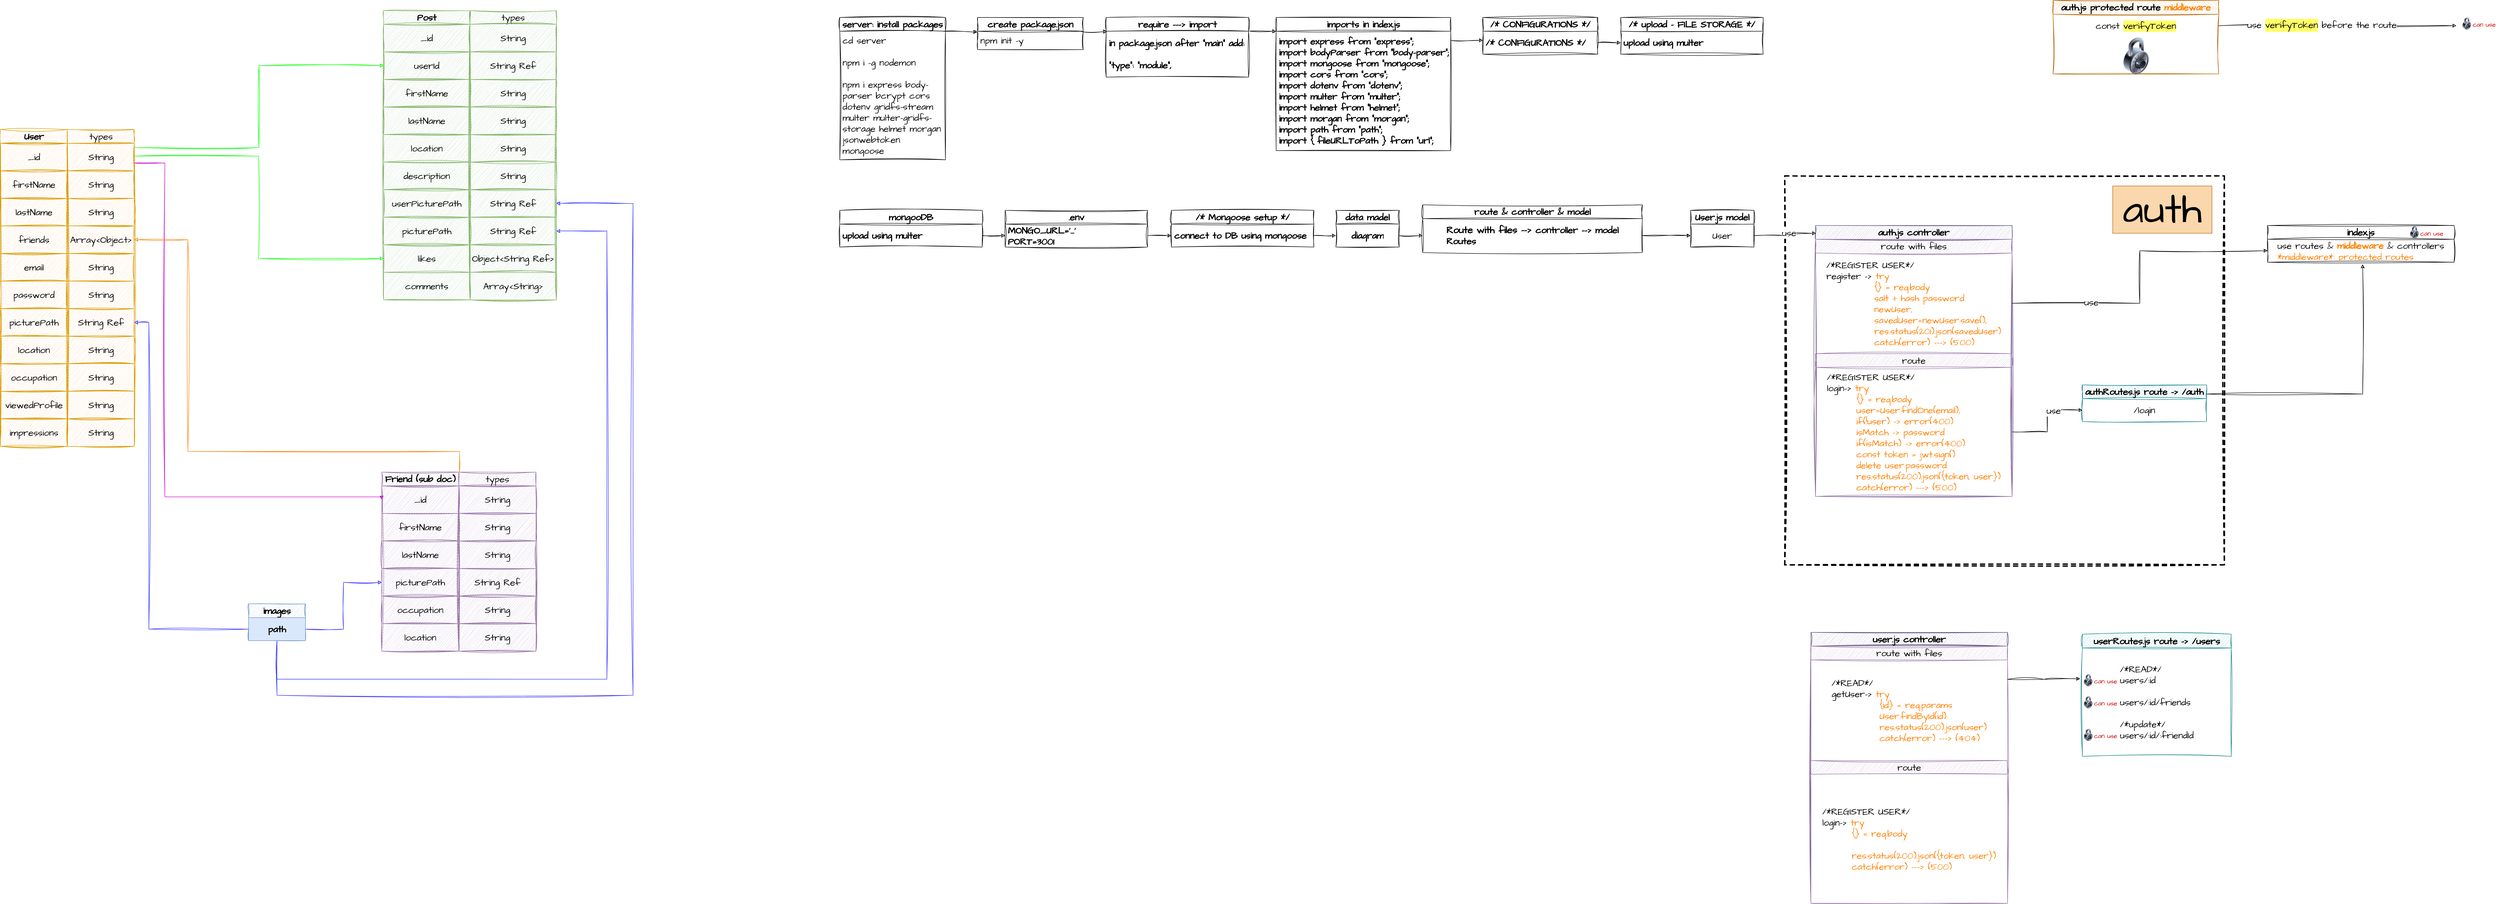 <mxfile version="21.7.5" type="github">
  <diagram name="Page-1" id="CSEEEu35cXwi_lb4nhBm">
    <mxGraphModel dx="3050" dy="574" grid="0" gridSize="10" guides="1" tooltips="1" connect="1" arrows="1" fold="1" page="0" pageScale="1" pageWidth="1169" pageHeight="827" math="0" shadow="0">
      <root>
        <mxCell id="0" />
        <mxCell id="qvC1rAjlKCgE7y-Mb4Qn-140" value="dash" style="locked=1;" parent="0" />
        <mxCell id="qvC1rAjlKCgE7y-Mb4Qn-141" value="" style="rounded=0;whiteSpace=wrap;html=1;sketch=1;hachureGap=4;jiggle=2;curveFitting=1;fontFamily=Architects Daughter;fontSource=https%3A%2F%2Ffonts.googleapis.com%2Fcss%3Ffamily%3DArchitects%2BDaughter;fontSize=20;fillColor=none;dashed=1;strokeWidth=3;movable=1;resizable=1;rotatable=1;deletable=1;editable=1;locked=0;connectable=1;" vertex="1" parent="qvC1rAjlKCgE7y-Mb4Qn-140">
          <mxGeometry x="2117" y="405" width="957" height="847" as="geometry" />
        </mxCell>
        <mxCell id="1" style="" parent="0" />
        <mxCell id="pWHhELwHMBbFYlc0ykkT-1" value="&lt;b&gt;server: install packages&lt;/b&gt;" style="swimlane;fontStyle=0;childLayout=stackLayout;horizontal=1;startSize=30;horizontalStack=0;resizeParent=1;resizeParentMax=0;resizeLast=0;collapsible=1;marginBottom=0;whiteSpace=wrap;html=1;sketch=1;hachureGap=4;jiggle=2;curveFitting=1;fontFamily=Architects Daughter;fontSource=https%3A%2F%2Ffonts.googleapis.com%2Fcss%3Ffamily%3DArchitects%2BDaughter;fontSize=20;" parent="1" vertex="1">
          <mxGeometry x="60" y="60" width="230" height="310" as="geometry">
            <mxRectangle x="60" y="60" width="260" height="40" as="alternateBounds" />
          </mxGeometry>
        </mxCell>
        <mxCell id="pWHhELwHMBbFYlc0ykkT-2" value="cd server&lt;br&gt;&lt;br&gt;npm i -g nodemon&lt;br&gt;&lt;br&gt;npm i express body-parser bcrypt cors dotenv gridfs-stream multer multer-gridfs-storage helmet morgan jsonwebtoken mongoose" style="text;strokeColor=none;fillColor=none;align=left;verticalAlign=middle;spacingLeft=4;spacingRight=4;overflow=hidden;points=[[0,0.5],[1,0.5]];portConstraint=eastwest;rotatable=0;whiteSpace=wrap;html=1;fontSize=20;fontFamily=Architects Daughter;" parent="pWHhELwHMBbFYlc0ykkT-1" vertex="1">
          <mxGeometry y="30" width="230" height="280" as="geometry" />
        </mxCell>
        <mxCell id="pWHhELwHMBbFYlc0ykkT-6" value="&lt;b&gt;create package.json&lt;/b&gt;" style="swimlane;fontStyle=0;childLayout=stackLayout;horizontal=1;startSize=30;horizontalStack=0;resizeParent=1;resizeParentMax=0;resizeLast=0;collapsible=1;marginBottom=0;whiteSpace=wrap;html=1;sketch=1;hachureGap=4;jiggle=2;curveFitting=1;fontFamily=Architects Daughter;fontSource=https%3A%2F%2Ffonts.googleapis.com%2Fcss%3Ffamily%3DArchitects%2BDaughter;fontSize=20;" parent="1" vertex="1">
          <mxGeometry x="360" y="60" width="230" height="70" as="geometry">
            <mxRectangle x="60" y="60" width="260" height="40" as="alternateBounds" />
          </mxGeometry>
        </mxCell>
        <mxCell id="pWHhELwHMBbFYlc0ykkT-7" value="npm init -y" style="text;strokeColor=none;fillColor=none;align=left;verticalAlign=middle;spacingLeft=4;spacingRight=4;overflow=hidden;points=[[0,0.5],[1,0.5]];portConstraint=eastwest;rotatable=0;whiteSpace=wrap;html=1;fontSize=20;fontFamily=Architects Daughter;" parent="pWHhELwHMBbFYlc0ykkT-6" vertex="1">
          <mxGeometry y="30" width="230" height="40" as="geometry" />
        </mxCell>
        <mxCell id="pWHhELwHMBbFYlc0ykkT-8" value="&lt;b&gt;require ---&amp;gt; import&lt;/b&gt;" style="swimlane;fontStyle=0;childLayout=stackLayout;horizontal=1;startSize=30;horizontalStack=0;resizeParent=1;resizeParentMax=0;resizeLast=0;collapsible=1;marginBottom=0;whiteSpace=wrap;html=1;sketch=1;hachureGap=4;jiggle=2;curveFitting=1;fontFamily=Architects Daughter;fontSource=https%3A%2F%2Ffonts.googleapis.com%2Fcss%3Ffamily%3DArchitects%2BDaughter;fontSize=20;" parent="1" vertex="1">
          <mxGeometry x="640" y="60" width="310" height="130" as="geometry">
            <mxRectangle x="60" y="60" width="260" height="40" as="alternateBounds" />
          </mxGeometry>
        </mxCell>
        <mxCell id="pWHhELwHMBbFYlc0ykkT-9" value="&lt;b&gt;in package.json after &quot;main&quot; add:&lt;br&gt;&lt;br&gt;&quot;type&quot;: &quot;module&quot;,&lt;br&gt;&lt;/b&gt;" style="text;strokeColor=none;fillColor=none;align=left;verticalAlign=middle;spacingLeft=4;spacingRight=4;overflow=hidden;points=[[0,0.5],[1,0.5]];portConstraint=eastwest;rotatable=0;whiteSpace=wrap;html=1;fontSize=20;fontFamily=Architects Daughter;" parent="pWHhELwHMBbFYlc0ykkT-8" vertex="1">
          <mxGeometry y="30" width="310" height="100" as="geometry" />
        </mxCell>
        <mxCell id="pWHhELwHMBbFYlc0ykkT-11" value="&lt;b&gt;imports in index.js&lt;/b&gt;" style="swimlane;fontStyle=0;childLayout=stackLayout;horizontal=1;startSize=30;horizontalStack=0;resizeParent=1;resizeParentMax=0;resizeLast=0;collapsible=1;marginBottom=0;whiteSpace=wrap;html=1;sketch=1;hachureGap=4;jiggle=2;curveFitting=1;fontFamily=Architects Daughter;fontSource=https%3A%2F%2Ffonts.googleapis.com%2Fcss%3Ffamily%3DArchitects%2BDaughter;fontSize=20;" parent="1" vertex="1">
          <mxGeometry x="1010" y="60" width="380" height="290" as="geometry">
            <mxRectangle x="60" y="60" width="260" height="40" as="alternateBounds" />
          </mxGeometry>
        </mxCell>
        <mxCell id="pWHhELwHMBbFYlc0ykkT-12" value="&lt;div style=&quot;&quot;&gt;&lt;b&gt;import express from &quot;express&quot;;&lt;/b&gt;&lt;/div&gt;&lt;div style=&quot;&quot;&gt;&lt;b&gt;import bodyParser from &quot;body-parser&quot;;&lt;/b&gt;&lt;/div&gt;&lt;div style=&quot;&quot;&gt;&lt;b&gt;import mongoose from &quot;mongoose&quot;;&lt;/b&gt;&lt;/div&gt;&lt;div style=&quot;&quot;&gt;&lt;b&gt;import cors from &quot;cors&quot;;&lt;/b&gt;&lt;/div&gt;&lt;div style=&quot;&quot;&gt;&lt;b&gt;import dotenv from &quot;dotenv&quot;;&lt;/b&gt;&lt;/div&gt;&lt;div style=&quot;&quot;&gt;&lt;b&gt;import multer from &quot;multer&quot;;&lt;/b&gt;&lt;/div&gt;&lt;div style=&quot;&quot;&gt;&lt;b&gt;import helmet from &quot;helmet&quot;;&lt;/b&gt;&lt;/div&gt;&lt;div style=&quot;&quot;&gt;&lt;b&gt;import morgan from &quot;morgan&quot;;&lt;/b&gt;&lt;/div&gt;&lt;div style=&quot;&quot;&gt;&lt;b&gt;import path from &quot;path&quot;;&lt;/b&gt;&lt;/div&gt;&lt;div style=&quot;&quot;&gt;&lt;b&gt;import { fileURLToPath } from &quot;url&quot;;&lt;/b&gt;&lt;/div&gt;" style="text;strokeColor=none;fillColor=none;align=left;verticalAlign=middle;spacingLeft=4;spacingRight=4;overflow=hidden;points=[[0,0.5],[1,0.5]];portConstraint=eastwest;rotatable=0;whiteSpace=wrap;html=1;fontSize=20;fontFamily=Architects Daughter;" parent="pWHhELwHMBbFYlc0ykkT-11" vertex="1">
          <mxGeometry y="30" width="380" height="260" as="geometry" />
        </mxCell>
        <mxCell id="pWHhELwHMBbFYlc0ykkT-13" value="&lt;b&gt;/* CONFIGURATIONS */&lt;/b&gt;" style="swimlane;fontStyle=0;childLayout=stackLayout;horizontal=1;startSize=30;horizontalStack=0;resizeParent=1;resizeParentMax=0;resizeLast=0;collapsible=1;marginBottom=0;whiteSpace=wrap;html=1;sketch=1;hachureGap=4;jiggle=2;curveFitting=1;fontFamily=Architects Daughter;fontSource=https%3A%2F%2Ffonts.googleapis.com%2Fcss%3Ffamily%3DArchitects%2BDaughter;fontSize=20;" parent="1" vertex="1">
          <mxGeometry x="1460" y="60" width="250" height="80" as="geometry">
            <mxRectangle x="60" y="60" width="260" height="40" as="alternateBounds" />
          </mxGeometry>
        </mxCell>
        <mxCell id="pWHhELwHMBbFYlc0ykkT-14" value="&lt;b&gt;/* CONFIGURATIONS */&lt;/b&gt;" style="text;strokeColor=none;fillColor=none;align=left;verticalAlign=middle;spacingLeft=4;spacingRight=4;overflow=hidden;points=[[0,0.5],[1,0.5]];portConstraint=eastwest;rotatable=0;whiteSpace=wrap;html=1;fontSize=20;fontFamily=Architects Daughter;" parent="pWHhELwHMBbFYlc0ykkT-13" vertex="1">
          <mxGeometry y="30" width="250" height="50" as="geometry" />
        </mxCell>
        <mxCell id="pWHhELwHMBbFYlc0ykkT-16" value="&lt;b style=&quot;border-color: var(--border-color);&quot;&gt;/* upload - FILE STORAGE */&lt;/b&gt;" style="swimlane;fontStyle=0;childLayout=stackLayout;horizontal=1;startSize=30;horizontalStack=0;resizeParent=1;resizeParentMax=0;resizeLast=0;collapsible=1;marginBottom=0;whiteSpace=wrap;html=1;sketch=1;hachureGap=4;jiggle=2;curveFitting=1;fontFamily=Architects Daughter;fontSource=https%3A%2F%2Ffonts.googleapis.com%2Fcss%3Ffamily%3DArchitects%2BDaughter;fontSize=20;" parent="1" vertex="1">
          <mxGeometry x="1760" y="60" width="310" height="80" as="geometry">
            <mxRectangle x="60" y="60" width="260" height="40" as="alternateBounds" />
          </mxGeometry>
        </mxCell>
        <mxCell id="pWHhELwHMBbFYlc0ykkT-17" value="&lt;b style=&quot;border-color: var(--border-color); text-align: center;&quot;&gt;upload using multer&lt;/b&gt;" style="text;strokeColor=none;fillColor=none;align=left;verticalAlign=middle;spacingLeft=4;spacingRight=4;overflow=hidden;points=[[0,0.5],[1,0.5]];portConstraint=eastwest;rotatable=0;whiteSpace=wrap;html=1;fontSize=20;fontFamily=Architects Daughter;" parent="pWHhELwHMBbFYlc0ykkT-16" vertex="1">
          <mxGeometry y="30" width="310" height="50" as="geometry" />
        </mxCell>
        <mxCell id="pWHhELwHMBbFYlc0ykkT-21" value="&lt;b style=&quot;border-color: var(--border-color);&quot;&gt;mongooDB&lt;/b&gt;" style="swimlane;fontStyle=0;childLayout=stackLayout;horizontal=1;startSize=30;horizontalStack=0;resizeParent=1;resizeParentMax=0;resizeLast=0;collapsible=1;marginBottom=0;whiteSpace=wrap;html=1;sketch=1;hachureGap=4;jiggle=2;curveFitting=1;fontFamily=Architects Daughter;fontSource=https%3A%2F%2Ffonts.googleapis.com%2Fcss%3Ffamily%3DArchitects%2BDaughter;fontSize=20;" parent="1" vertex="1">
          <mxGeometry x="60" y="480" width="310" height="80" as="geometry">
            <mxRectangle x="60" y="60" width="260" height="40" as="alternateBounds" />
          </mxGeometry>
        </mxCell>
        <mxCell id="pWHhELwHMBbFYlc0ykkT-22" value="&lt;b style=&quot;border-color: var(--border-color); text-align: center;&quot;&gt;upload using multer&lt;/b&gt;" style="text;strokeColor=none;fillColor=none;align=left;verticalAlign=middle;spacingLeft=4;spacingRight=4;overflow=hidden;points=[[0,0.5],[1,0.5]];portConstraint=eastwest;rotatable=0;whiteSpace=wrap;html=1;fontSize=20;fontFamily=Architects Daughter;" parent="pWHhELwHMBbFYlc0ykkT-21" vertex="1">
          <mxGeometry y="30" width="310" height="50" as="geometry" />
        </mxCell>
        <mxCell id="pWHhELwHMBbFYlc0ykkT-23" value="" style="endArrow=classic;html=1;rounded=0;sketch=1;hachureGap=4;jiggle=2;curveFitting=1;fontFamily=Architects Daughter;fontSource=https%3A%2F%2Ffonts.googleapis.com%2Fcss%3Ffamily%3DArchitects%2BDaughter;fontSize=16;exitX=0.978;exitY=0;exitDx=0;exitDy=0;exitPerimeter=0;entryX=-0.004;entryY=0.05;entryDx=0;entryDy=0;entryPerimeter=0;" parent="1" source="pWHhELwHMBbFYlc0ykkT-2" target="pWHhELwHMBbFYlc0ykkT-7" edge="1">
          <mxGeometry width="50" height="50" relative="1" as="geometry">
            <mxPoint x="590" y="280" as="sourcePoint" />
            <mxPoint x="640" y="230" as="targetPoint" />
          </mxGeometry>
        </mxCell>
        <mxCell id="pWHhELwHMBbFYlc0ykkT-24" value="" style="endArrow=classic;html=1;rounded=0;sketch=1;hachureGap=4;jiggle=2;curveFitting=1;fontFamily=Architects Daughter;fontSource=https%3A%2F%2Ffonts.googleapis.com%2Fcss%3Ffamily%3DArchitects%2BDaughter;fontSize=16;entryX=0.005;entryY=0.007;entryDx=0;entryDy=0;entryPerimeter=0;exitX=0.981;exitY=0.017;exitDx=0;exitDy=0;exitPerimeter=0;" parent="1" source="pWHhELwHMBbFYlc0ykkT-7" target="pWHhELwHMBbFYlc0ykkT-9" edge="1">
          <mxGeometry width="50" height="50" relative="1" as="geometry">
            <mxPoint x="590" y="91" as="sourcePoint" />
            <mxPoint x="659" y="92" as="targetPoint" />
          </mxGeometry>
        </mxCell>
        <mxCell id="pWHhELwHMBbFYlc0ykkT-25" value="" style="endArrow=classic;html=1;rounded=0;sketch=1;hachureGap=4;jiggle=2;curveFitting=1;fontFamily=Architects Daughter;fontSource=https%3A%2F%2Ffonts.googleapis.com%2Fcss%3Ffamily%3DArchitects%2BDaughter;fontSize=16;exitX=1.006;exitY=-0.003;exitDx=0;exitDy=0;exitPerimeter=0;" parent="1" source="pWHhELwHMBbFYlc0ykkT-9" edge="1">
          <mxGeometry width="50" height="50" relative="1" as="geometry">
            <mxPoint x="950" y="90" as="sourcePoint" />
            <mxPoint x="1010" y="90" as="targetPoint" />
          </mxGeometry>
        </mxCell>
        <mxCell id="pWHhELwHMBbFYlc0ykkT-26" style="edgeStyle=orthogonalEdgeStyle;rounded=0;sketch=1;hachureGap=4;jiggle=2;curveFitting=1;orthogonalLoop=1;jettySize=auto;html=1;entryX=0;entryY=0.4;entryDx=0;entryDy=0;entryPerimeter=0;fontFamily=Architects Daughter;fontSource=https%3A%2F%2Ffonts.googleapis.com%2Fcss%3Ffamily%3DArchitects%2BDaughter;fontSize=16;" parent="1" target="pWHhELwHMBbFYlc0ykkT-14" edge="1">
          <mxGeometry relative="1" as="geometry">
            <mxPoint x="1390" y="108" as="sourcePoint" />
            <Array as="points">
              <mxPoint x="1390" y="110" />
            </Array>
          </mxGeometry>
        </mxCell>
        <mxCell id="pWHhELwHMBbFYlc0ykkT-27" style="edgeStyle=orthogonalEdgeStyle;rounded=0;sketch=1;hachureGap=4;jiggle=2;curveFitting=1;orthogonalLoop=1;jettySize=auto;html=1;exitX=1;exitY=0.5;exitDx=0;exitDy=0;entryX=0;entryY=0.5;entryDx=0;entryDy=0;fontFamily=Architects Daughter;fontSource=https%3A%2F%2Ffonts.googleapis.com%2Fcss%3Ffamily%3DArchitects%2BDaughter;fontSize=16;" parent="1" source="pWHhELwHMBbFYlc0ykkT-14" target="pWHhELwHMBbFYlc0ykkT-17" edge="1">
          <mxGeometry relative="1" as="geometry" />
        </mxCell>
        <mxCell id="pWHhELwHMBbFYlc0ykkT-30" value="&lt;b style=&quot;border-color: var(--border-color);&quot;&gt;.env&lt;/b&gt;" style="swimlane;fontStyle=0;childLayout=stackLayout;horizontal=1;startSize=30;horizontalStack=0;resizeParent=1;resizeParentMax=0;resizeLast=0;collapsible=1;marginBottom=0;whiteSpace=wrap;html=1;sketch=1;hachureGap=4;jiggle=2;curveFitting=1;fontFamily=Architects Daughter;fontSource=https%3A%2F%2Ffonts.googleapis.com%2Fcss%3Ffamily%3DArchitects%2BDaughter;fontSize=20;" parent="1" vertex="1">
          <mxGeometry x="420" y="480" width="310" height="80" as="geometry">
            <mxRectangle x="60" y="60" width="260" height="40" as="alternateBounds" />
          </mxGeometry>
        </mxCell>
        <mxCell id="pWHhELwHMBbFYlc0ykkT-31" value="&lt;b style=&quot;border-color: var(--border-color); text-align: center;&quot;&gt;MONGO_URL=&#39;...&#39;&lt;br&gt;PORT=3001&lt;br&gt;&lt;/b&gt;" style="text;strokeColor=none;fillColor=none;align=left;verticalAlign=middle;spacingLeft=4;spacingRight=4;overflow=hidden;points=[[0,0.5],[1,0.5]];portConstraint=eastwest;rotatable=0;whiteSpace=wrap;html=1;fontSize=20;fontFamily=Architects Daughter;" parent="pWHhELwHMBbFYlc0ykkT-30" vertex="1">
          <mxGeometry y="30" width="310" height="50" as="geometry" />
        </mxCell>
        <mxCell id="pWHhELwHMBbFYlc0ykkT-32" style="edgeStyle=orthogonalEdgeStyle;rounded=0;sketch=1;hachureGap=4;jiggle=2;curveFitting=1;orthogonalLoop=1;jettySize=auto;html=1;exitX=1;exitY=0.5;exitDx=0;exitDy=0;fontFamily=Architects Daughter;fontSource=https%3A%2F%2Ffonts.googleapis.com%2Fcss%3Ffamily%3DArchitects%2BDaughter;fontSize=16;" parent="1" source="pWHhELwHMBbFYlc0ykkT-22" target="pWHhELwHMBbFYlc0ykkT-31" edge="1">
          <mxGeometry relative="1" as="geometry" />
        </mxCell>
        <mxCell id="pWHhELwHMBbFYlc0ykkT-33" value="&lt;b style=&quot;border-color: var(--border-color);&quot;&gt;/* Mongoose setup */&lt;/b&gt;" style="swimlane;fontStyle=0;childLayout=stackLayout;horizontal=1;startSize=30;horizontalStack=0;resizeParent=1;resizeParentMax=0;resizeLast=0;collapsible=1;marginBottom=0;whiteSpace=wrap;html=1;sketch=1;hachureGap=4;jiggle=2;curveFitting=1;fontFamily=Architects Daughter;fontSource=https%3A%2F%2Ffonts.googleapis.com%2Fcss%3Ffamily%3DArchitects%2BDaughter;fontSize=20;" parent="1" vertex="1">
          <mxGeometry x="782" y="480" width="310" height="80" as="geometry">
            <mxRectangle x="60" y="60" width="260" height="40" as="alternateBounds" />
          </mxGeometry>
        </mxCell>
        <mxCell id="pWHhELwHMBbFYlc0ykkT-34" value="&lt;b style=&quot;border-color: var(--border-color); text-align: center;&quot;&gt;connect to DB using mongoose&lt;br&gt;&lt;/b&gt;" style="text;strokeColor=none;fillColor=none;align=left;verticalAlign=middle;spacingLeft=4;spacingRight=4;overflow=hidden;points=[[0,0.5],[1,0.5]];portConstraint=eastwest;rotatable=0;whiteSpace=wrap;html=1;fontSize=20;fontFamily=Architects Daughter;" parent="pWHhELwHMBbFYlc0ykkT-33" vertex="1">
          <mxGeometry y="30" width="310" height="50" as="geometry" />
        </mxCell>
        <mxCell id="pWHhELwHMBbFYlc0ykkT-35" style="edgeStyle=orthogonalEdgeStyle;rounded=0;sketch=1;hachureGap=4;jiggle=2;curveFitting=1;orthogonalLoop=1;jettySize=auto;html=1;exitX=1;exitY=0.5;exitDx=0;exitDy=0;entryX=0;entryY=0.5;entryDx=0;entryDy=0;fontFamily=Architects Daughter;fontSource=https%3A%2F%2Ffonts.googleapis.com%2Fcss%3Ffamily%3DArchitects%2BDaughter;fontSize=16;" parent="1" source="pWHhELwHMBbFYlc0ykkT-31" target="pWHhELwHMBbFYlc0ykkT-34" edge="1">
          <mxGeometry relative="1" as="geometry" />
        </mxCell>
        <mxCell id="qvC1rAjlKCgE7y-Mb4Qn-35" value="" style="group" vertex="1" connectable="0" parent="1">
          <mxGeometry x="-1767" y="304" width="367" height="690" as="geometry" />
        </mxCell>
        <mxCell id="qvC1rAjlKCgE7y-Mb4Qn-9" value="&lt;b style=&quot;border-color: var(--border-color);&quot;&gt;User&lt;/b&gt;" style="swimlane;fontStyle=0;childLayout=stackLayout;horizontal=1;startSize=30;horizontalStack=0;resizeParent=1;resizeParentMax=0;resizeLast=0;collapsible=1;marginBottom=0;whiteSpace=wrap;html=1;sketch=1;hachureGap=4;jiggle=2;curveFitting=1;fontFamily=Architects Daughter;fontSource=https%3A%2F%2Ffonts.googleapis.com%2Fcss%3Ffamily%3DArchitects%2BDaughter;fontSize=20;fillColor=#ffe6cc;strokeColor=#d79b00;" vertex="1" parent="qvC1rAjlKCgE7y-Mb4Qn-35">
          <mxGeometry width="145.608" height="690" as="geometry">
            <mxRectangle width="260" height="40" as="alternateBounds" />
          </mxGeometry>
        </mxCell>
        <mxCell id="qvC1rAjlKCgE7y-Mb4Qn-11" value="_id" style="rounded=0;whiteSpace=wrap;html=1;sketch=1;hachureGap=4;jiggle=2;curveFitting=1;fontFamily=Architects Daughter;fontSource=https%3A%2F%2Ffonts.googleapis.com%2Fcss%3Ffamily%3DArchitects%2BDaughter;fontSize=20;fillColor=#ffe6cc;strokeColor=#d79b00;" vertex="1" parent="qvC1rAjlKCgE7y-Mb4Qn-9">
          <mxGeometry y="30" width="145.608" height="60" as="geometry" />
        </mxCell>
        <mxCell id="qvC1rAjlKCgE7y-Mb4Qn-16" value="firstName" style="rounded=0;whiteSpace=wrap;html=1;sketch=1;hachureGap=4;jiggle=2;curveFitting=1;fontFamily=Architects Daughter;fontSource=https%3A%2F%2Ffonts.googleapis.com%2Fcss%3Ffamily%3DArchitects%2BDaughter;fontSize=20;fillColor=#ffe6cc;strokeColor=#d79b00;" vertex="1" parent="qvC1rAjlKCgE7y-Mb4Qn-9">
          <mxGeometry y="90" width="145.608" height="60" as="geometry" />
        </mxCell>
        <mxCell id="qvC1rAjlKCgE7y-Mb4Qn-17" value="lastName" style="rounded=0;whiteSpace=wrap;html=1;sketch=1;hachureGap=4;jiggle=2;curveFitting=1;fontFamily=Architects Daughter;fontSource=https%3A%2F%2Ffonts.googleapis.com%2Fcss%3Ffamily%3DArchitects%2BDaughter;fontSize=20;fillColor=#ffe6cc;strokeColor=#d79b00;" vertex="1" parent="qvC1rAjlKCgE7y-Mb4Qn-9">
          <mxGeometry y="150" width="145.608" height="60" as="geometry" />
        </mxCell>
        <mxCell id="qvC1rAjlKCgE7y-Mb4Qn-19" value="friends" style="rounded=0;whiteSpace=wrap;html=1;sketch=1;hachureGap=4;jiggle=2;curveFitting=1;fontFamily=Architects Daughter;fontSource=https%3A%2F%2Ffonts.googleapis.com%2Fcss%3Ffamily%3DArchitects%2BDaughter;fontSize=20;fillColor=#ffe6cc;strokeColor=#d79b00;" vertex="1" parent="qvC1rAjlKCgE7y-Mb4Qn-9">
          <mxGeometry y="210" width="145.608" height="60" as="geometry" />
        </mxCell>
        <mxCell id="qvC1rAjlKCgE7y-Mb4Qn-20" value="email" style="rounded=0;whiteSpace=wrap;html=1;sketch=1;hachureGap=4;jiggle=2;curveFitting=1;fontFamily=Architects Daughter;fontSource=https%3A%2F%2Ffonts.googleapis.com%2Fcss%3Ffamily%3DArchitects%2BDaughter;fontSize=20;fillColor=#ffe6cc;strokeColor=#d79b00;" vertex="1" parent="qvC1rAjlKCgE7y-Mb4Qn-9">
          <mxGeometry y="270" width="145.608" height="60" as="geometry" />
        </mxCell>
        <mxCell id="qvC1rAjlKCgE7y-Mb4Qn-21" value="password" style="rounded=0;whiteSpace=wrap;html=1;sketch=1;hachureGap=4;jiggle=2;curveFitting=1;fontFamily=Architects Daughter;fontSource=https%3A%2F%2Ffonts.googleapis.com%2Fcss%3Ffamily%3DArchitects%2BDaughter;fontSize=20;fillColor=#ffe6cc;strokeColor=#d79b00;" vertex="1" parent="qvC1rAjlKCgE7y-Mb4Qn-9">
          <mxGeometry y="330" width="145.608" height="60" as="geometry" />
        </mxCell>
        <mxCell id="qvC1rAjlKCgE7y-Mb4Qn-22" value="picturePath" style="rounded=0;whiteSpace=wrap;html=1;sketch=1;hachureGap=4;jiggle=2;curveFitting=1;fontFamily=Architects Daughter;fontSource=https%3A%2F%2Ffonts.googleapis.com%2Fcss%3Ffamily%3DArchitects%2BDaughter;fontSize=20;fillColor=#ffe6cc;strokeColor=#d79b00;" vertex="1" parent="qvC1rAjlKCgE7y-Mb4Qn-9">
          <mxGeometry y="390" width="145.608" height="60" as="geometry" />
        </mxCell>
        <mxCell id="qvC1rAjlKCgE7y-Mb4Qn-23" value="location" style="rounded=0;whiteSpace=wrap;html=1;sketch=1;hachureGap=4;jiggle=2;curveFitting=1;fontFamily=Architects Daughter;fontSource=https%3A%2F%2Ffonts.googleapis.com%2Fcss%3Ffamily%3DArchitects%2BDaughter;fontSize=20;fillColor=#ffe6cc;strokeColor=#d79b00;" vertex="1" parent="qvC1rAjlKCgE7y-Mb4Qn-9">
          <mxGeometry y="450" width="145.608" height="60" as="geometry" />
        </mxCell>
        <mxCell id="qvC1rAjlKCgE7y-Mb4Qn-24" value="occupation" style="rounded=0;whiteSpace=wrap;html=1;sketch=1;hachureGap=4;jiggle=2;curveFitting=1;fontFamily=Architects Daughter;fontSource=https%3A%2F%2Ffonts.googleapis.com%2Fcss%3Ffamily%3DArchitects%2BDaughter;fontSize=20;fillColor=#ffe6cc;strokeColor=#d79b00;" vertex="1" parent="qvC1rAjlKCgE7y-Mb4Qn-9">
          <mxGeometry y="510" width="145.608" height="60" as="geometry" />
        </mxCell>
        <mxCell id="qvC1rAjlKCgE7y-Mb4Qn-25" value="viewedProfile" style="rounded=0;whiteSpace=wrap;html=1;sketch=1;hachureGap=4;jiggle=2;curveFitting=1;fontFamily=Architects Daughter;fontSource=https%3A%2F%2Ffonts.googleapis.com%2Fcss%3Ffamily%3DArchitects%2BDaughter;fontSize=20;fillColor=#ffe6cc;strokeColor=#d79b00;" vertex="1" parent="qvC1rAjlKCgE7y-Mb4Qn-9">
          <mxGeometry y="570" width="145.608" height="60" as="geometry" />
        </mxCell>
        <mxCell id="qvC1rAjlKCgE7y-Mb4Qn-26" value="impressions" style="rounded=0;whiteSpace=wrap;html=1;sketch=1;hachureGap=4;jiggle=2;curveFitting=1;fontFamily=Architects Daughter;fontSource=https%3A%2F%2Ffonts.googleapis.com%2Fcss%3Ffamily%3DArchitects%2BDaughter;fontSize=20;fillColor=#ffe6cc;strokeColor=#d79b00;" vertex="1" parent="qvC1rAjlKCgE7y-Mb4Qn-9">
          <mxGeometry y="630" width="145.608" height="60" as="geometry" />
        </mxCell>
        <mxCell id="qvC1rAjlKCgE7y-Mb4Qn-13" value="types" style="swimlane;fontStyle=0;childLayout=stackLayout;horizontal=1;startSize=30;horizontalStack=0;resizeParent=1;resizeParentMax=0;resizeLast=0;collapsible=1;marginBottom=0;whiteSpace=wrap;html=1;sketch=1;hachureGap=4;jiggle=2;curveFitting=1;fontFamily=Architects Daughter;fontSource=https%3A%2F%2Ffonts.googleapis.com%2Fcss%3Ffamily%3DArchitects%2BDaughter;fontSize=20;fillColor=#ffe6cc;strokeColor=#d79b00;" vertex="1" parent="qvC1rAjlKCgE7y-Mb4Qn-35">
          <mxGeometry x="145.608" width="145.608" height="690" as="geometry">
            <mxRectangle x="171" width="260" height="40" as="alternateBounds" />
          </mxGeometry>
        </mxCell>
        <mxCell id="qvC1rAjlKCgE7y-Mb4Qn-14" value="String" style="rounded=0;whiteSpace=wrap;html=1;sketch=1;hachureGap=4;jiggle=2;curveFitting=1;fontFamily=Architects Daughter;fontSource=https%3A%2F%2Ffonts.googleapis.com%2Fcss%3Ffamily%3DArchitects%2BDaughter;fontSize=20;fillColor=#ffe6cc;strokeColor=#d79b00;" vertex="1" parent="qvC1rAjlKCgE7y-Mb4Qn-13">
          <mxGeometry y="30" width="145.608" height="60" as="geometry" />
        </mxCell>
        <mxCell id="qvC1rAjlKCgE7y-Mb4Qn-15" value="String" style="rounded=0;whiteSpace=wrap;html=1;sketch=1;hachureGap=4;jiggle=2;curveFitting=1;fontFamily=Architects Daughter;fontSource=https%3A%2F%2Ffonts.googleapis.com%2Fcss%3Ffamily%3DArchitects%2BDaughter;fontSize=20;fillColor=#ffe6cc;strokeColor=#d79b00;" vertex="1" parent="qvC1rAjlKCgE7y-Mb4Qn-13">
          <mxGeometry y="90" width="145.608" height="60" as="geometry" />
        </mxCell>
        <mxCell id="qvC1rAjlKCgE7y-Mb4Qn-18" value="String" style="rounded=0;whiteSpace=wrap;html=1;sketch=1;hachureGap=4;jiggle=2;curveFitting=1;fontFamily=Architects Daughter;fontSource=https%3A%2F%2Ffonts.googleapis.com%2Fcss%3Ffamily%3DArchitects%2BDaughter;fontSize=20;fillColor=#ffe6cc;strokeColor=#d79b00;" vertex="1" parent="qvC1rAjlKCgE7y-Mb4Qn-13">
          <mxGeometry y="150" width="145.608" height="60" as="geometry" />
        </mxCell>
        <mxCell id="qvC1rAjlKCgE7y-Mb4Qn-27" value="Array&amp;lt;Object&amp;gt;" style="rounded=0;whiteSpace=wrap;html=1;sketch=1;hachureGap=4;jiggle=2;curveFitting=1;fontFamily=Architects Daughter;fontSource=https%3A%2F%2Ffonts.googleapis.com%2Fcss%3Ffamily%3DArchitects%2BDaughter;fontSize=20;fillColor=#ffe6cc;strokeColor=#d79b00;" vertex="1" parent="qvC1rAjlKCgE7y-Mb4Qn-13">
          <mxGeometry y="210" width="145.608" height="60" as="geometry" />
        </mxCell>
        <mxCell id="qvC1rAjlKCgE7y-Mb4Qn-28" value="String" style="rounded=0;whiteSpace=wrap;html=1;sketch=1;hachureGap=4;jiggle=2;curveFitting=1;fontFamily=Architects Daughter;fontSource=https%3A%2F%2Ffonts.googleapis.com%2Fcss%3Ffamily%3DArchitects%2BDaughter;fontSize=20;fillColor=#ffe6cc;strokeColor=#d79b00;" vertex="1" parent="qvC1rAjlKCgE7y-Mb4Qn-13">
          <mxGeometry y="270" width="145.608" height="60" as="geometry" />
        </mxCell>
        <mxCell id="qvC1rAjlKCgE7y-Mb4Qn-29" value="String" style="rounded=0;whiteSpace=wrap;html=1;sketch=1;hachureGap=4;jiggle=2;curveFitting=1;fontFamily=Architects Daughter;fontSource=https%3A%2F%2Ffonts.googleapis.com%2Fcss%3Ffamily%3DArchitects%2BDaughter;fontSize=20;fillColor=#ffe6cc;strokeColor=#d79b00;" vertex="1" parent="qvC1rAjlKCgE7y-Mb4Qn-13">
          <mxGeometry y="330" width="145.608" height="60" as="geometry" />
        </mxCell>
        <mxCell id="qvC1rAjlKCgE7y-Mb4Qn-30" value="String Ref" style="rounded=0;whiteSpace=wrap;html=1;sketch=1;hachureGap=4;jiggle=2;curveFitting=1;fontFamily=Architects Daughter;fontSource=https%3A%2F%2Ffonts.googleapis.com%2Fcss%3Ffamily%3DArchitects%2BDaughter;fontSize=20;fillColor=#ffe6cc;strokeColor=#d79b00;" vertex="1" parent="qvC1rAjlKCgE7y-Mb4Qn-13">
          <mxGeometry y="390" width="145.608" height="60" as="geometry" />
        </mxCell>
        <mxCell id="qvC1rAjlKCgE7y-Mb4Qn-31" value="String" style="rounded=0;whiteSpace=wrap;html=1;sketch=1;hachureGap=4;jiggle=2;curveFitting=1;fontFamily=Architects Daughter;fontSource=https%3A%2F%2Ffonts.googleapis.com%2Fcss%3Ffamily%3DArchitects%2BDaughter;fontSize=20;fillColor=#ffe6cc;strokeColor=#d79b00;" vertex="1" parent="qvC1rAjlKCgE7y-Mb4Qn-13">
          <mxGeometry y="450" width="145.608" height="60" as="geometry" />
        </mxCell>
        <mxCell id="qvC1rAjlKCgE7y-Mb4Qn-32" value="String" style="rounded=0;whiteSpace=wrap;html=1;sketch=1;hachureGap=4;jiggle=2;curveFitting=1;fontFamily=Architects Daughter;fontSource=https%3A%2F%2Ffonts.googleapis.com%2Fcss%3Ffamily%3DArchitects%2BDaughter;fontSize=20;fillColor=#ffe6cc;strokeColor=#d79b00;" vertex="1" parent="qvC1rAjlKCgE7y-Mb4Qn-13">
          <mxGeometry y="510" width="145.608" height="60" as="geometry" />
        </mxCell>
        <mxCell id="qvC1rAjlKCgE7y-Mb4Qn-33" value="String" style="rounded=0;whiteSpace=wrap;html=1;sketch=1;hachureGap=4;jiggle=2;curveFitting=1;fontFamily=Architects Daughter;fontSource=https%3A%2F%2Ffonts.googleapis.com%2Fcss%3Ffamily%3DArchitects%2BDaughter;fontSize=20;fillColor=#ffe6cc;strokeColor=#d79b00;" vertex="1" parent="qvC1rAjlKCgE7y-Mb4Qn-13">
          <mxGeometry y="570" width="145.608" height="60" as="geometry" />
        </mxCell>
        <mxCell id="qvC1rAjlKCgE7y-Mb4Qn-34" value="String" style="rounded=0;whiteSpace=wrap;html=1;sketch=1;hachureGap=4;jiggle=2;curveFitting=1;fontFamily=Architects Daughter;fontSource=https%3A%2F%2Ffonts.googleapis.com%2Fcss%3Ffamily%3DArchitects%2BDaughter;fontSize=20;fillColor=#ffe6cc;strokeColor=#d79b00;" vertex="1" parent="qvC1rAjlKCgE7y-Mb4Qn-13">
          <mxGeometry y="630" width="145.608" height="60" as="geometry" />
        </mxCell>
        <mxCell id="qvC1rAjlKCgE7y-Mb4Qn-63" value="" style="group" vertex="1" connectable="0" parent="1">
          <mxGeometry x="2179" y="1230" width="423" height="759" as="geometry" />
        </mxCell>
        <mxCell id="qvC1rAjlKCgE7y-Mb4Qn-64" value="&lt;b style=&quot;border-color: var(--border-color);&quot;&gt;Friend (sub doc)&lt;/b&gt;" style="swimlane;fontStyle=0;childLayout=stackLayout;horizontal=1;startSize=30;horizontalStack=0;resizeParent=1;resizeParentMax=0;resizeLast=0;collapsible=1;marginBottom=0;whiteSpace=wrap;html=1;sketch=1;hachureGap=4;jiggle=2;curveFitting=1;fontFamily=Architects Daughter;fontSource=https%3A%2F%2Ffonts.googleapis.com%2Fcss%3Ffamily%3DArchitects%2BDaughter;fontSize=20;fillColor=#e1d5e7;strokeColor=#9673a6;" vertex="1" parent="qvC1rAjlKCgE7y-Mb4Qn-63">
          <mxGeometry x="-3116" y="-180" width="167.826" height="390" as="geometry">
            <mxRectangle width="260" height="40" as="alternateBounds" />
          </mxGeometry>
        </mxCell>
        <mxCell id="qvC1rAjlKCgE7y-Mb4Qn-65" value="_id" style="rounded=0;whiteSpace=wrap;html=1;sketch=1;hachureGap=4;jiggle=2;curveFitting=1;fontFamily=Architects Daughter;fontSource=https%3A%2F%2Ffonts.googleapis.com%2Fcss%3Ffamily%3DArchitects%2BDaughter;fontSize=20;fillColor=#e1d5e7;strokeColor=#9673a6;" vertex="1" parent="qvC1rAjlKCgE7y-Mb4Qn-64">
          <mxGeometry y="30" width="167.826" height="60" as="geometry" />
        </mxCell>
        <mxCell id="qvC1rAjlKCgE7y-Mb4Qn-66" value="firstName" style="rounded=0;whiteSpace=wrap;html=1;sketch=1;hachureGap=4;jiggle=2;curveFitting=1;fontFamily=Architects Daughter;fontSource=https%3A%2F%2Ffonts.googleapis.com%2Fcss%3Ffamily%3DArchitects%2BDaughter;fontSize=20;fillColor=#e1d5e7;strokeColor=#9673a6;" vertex="1" parent="qvC1rAjlKCgE7y-Mb4Qn-64">
          <mxGeometry y="90" width="167.826" height="60" as="geometry" />
        </mxCell>
        <mxCell id="qvC1rAjlKCgE7y-Mb4Qn-67" value="lastName" style="rounded=0;whiteSpace=wrap;html=1;sketch=1;hachureGap=4;jiggle=2;curveFitting=1;fontFamily=Architects Daughter;fontSource=https%3A%2F%2Ffonts.googleapis.com%2Fcss%3Ffamily%3DArchitects%2BDaughter;fontSize=20;fillColor=#e1d5e7;strokeColor=#9673a6;" vertex="1" parent="qvC1rAjlKCgE7y-Mb4Qn-64">
          <mxGeometry y="150" width="167.826" height="60" as="geometry" />
        </mxCell>
        <mxCell id="qvC1rAjlKCgE7y-Mb4Qn-71" value="picturePath" style="rounded=0;whiteSpace=wrap;html=1;sketch=1;hachureGap=4;jiggle=2;curveFitting=1;fontFamily=Architects Daughter;fontSource=https%3A%2F%2Ffonts.googleapis.com%2Fcss%3Ffamily%3DArchitects%2BDaughter;fontSize=20;fillColor=#e1d5e7;strokeColor=#9673a6;" vertex="1" parent="qvC1rAjlKCgE7y-Mb4Qn-64">
          <mxGeometry y="210" width="167.826" height="60" as="geometry" />
        </mxCell>
        <mxCell id="qvC1rAjlKCgE7y-Mb4Qn-73" value="occupation" style="rounded=0;whiteSpace=wrap;html=1;sketch=1;hachureGap=4;jiggle=2;curveFitting=1;fontFamily=Architects Daughter;fontSource=https%3A%2F%2Ffonts.googleapis.com%2Fcss%3Ffamily%3DArchitects%2BDaughter;fontSize=20;fillColor=#e1d5e7;strokeColor=#9673a6;" vertex="1" parent="qvC1rAjlKCgE7y-Mb4Qn-64">
          <mxGeometry y="270" width="167.826" height="60" as="geometry" />
        </mxCell>
        <mxCell id="qvC1rAjlKCgE7y-Mb4Qn-72" value="location" style="rounded=0;whiteSpace=wrap;html=1;sketch=1;hachureGap=4;jiggle=2;curveFitting=1;fontFamily=Architects Daughter;fontSource=https%3A%2F%2Ffonts.googleapis.com%2Fcss%3Ffamily%3DArchitects%2BDaughter;fontSize=20;fillColor=#e1d5e7;strokeColor=#9673a6;" vertex="1" parent="qvC1rAjlKCgE7y-Mb4Qn-64">
          <mxGeometry y="330" width="167.826" height="60" as="geometry" />
        </mxCell>
        <mxCell id="qvC1rAjlKCgE7y-Mb4Qn-76" value="types" style="swimlane;fontStyle=0;childLayout=stackLayout;horizontal=1;startSize=30;horizontalStack=0;resizeParent=1;resizeParentMax=0;resizeLast=0;collapsible=1;marginBottom=0;whiteSpace=wrap;html=1;sketch=1;hachureGap=4;jiggle=2;curveFitting=1;fontFamily=Architects Daughter;fontSource=https%3A%2F%2Ffonts.googleapis.com%2Fcss%3Ffamily%3DArchitects%2BDaughter;fontSize=20;fillColor=#e1d5e7;strokeColor=#9673a6;" vertex="1" parent="qvC1rAjlKCgE7y-Mb4Qn-63">
          <mxGeometry x="-2948.174" y="-180" width="167.826" height="390" as="geometry">
            <mxRectangle x="171" width="260" height="40" as="alternateBounds" />
          </mxGeometry>
        </mxCell>
        <mxCell id="qvC1rAjlKCgE7y-Mb4Qn-77" value="String" style="rounded=0;whiteSpace=wrap;html=1;sketch=1;hachureGap=4;jiggle=2;curveFitting=1;fontFamily=Architects Daughter;fontSource=https%3A%2F%2Ffonts.googleapis.com%2Fcss%3Ffamily%3DArchitects%2BDaughter;fontSize=20;fillColor=#e1d5e7;strokeColor=#9673a6;" vertex="1" parent="qvC1rAjlKCgE7y-Mb4Qn-76">
          <mxGeometry y="30" width="167.826" height="60" as="geometry" />
        </mxCell>
        <mxCell id="qvC1rAjlKCgE7y-Mb4Qn-78" value="String" style="rounded=0;whiteSpace=wrap;html=1;sketch=1;hachureGap=4;jiggle=2;curveFitting=1;fontFamily=Architects Daughter;fontSource=https%3A%2F%2Ffonts.googleapis.com%2Fcss%3Ffamily%3DArchitects%2BDaughter;fontSize=20;fillColor=#e1d5e7;strokeColor=#9673a6;" vertex="1" parent="qvC1rAjlKCgE7y-Mb4Qn-76">
          <mxGeometry y="90" width="167.826" height="60" as="geometry" />
        </mxCell>
        <mxCell id="qvC1rAjlKCgE7y-Mb4Qn-79" value="String" style="rounded=0;whiteSpace=wrap;html=1;sketch=1;hachureGap=4;jiggle=2;curveFitting=1;fontFamily=Architects Daughter;fontSource=https%3A%2F%2Ffonts.googleapis.com%2Fcss%3Ffamily%3DArchitects%2BDaughter;fontSize=20;fillColor=#e1d5e7;strokeColor=#9673a6;" vertex="1" parent="qvC1rAjlKCgE7y-Mb4Qn-76">
          <mxGeometry y="150" width="167.826" height="60" as="geometry" />
        </mxCell>
        <mxCell id="qvC1rAjlKCgE7y-Mb4Qn-83" value="String Ref" style="rounded=0;whiteSpace=wrap;html=1;sketch=1;hachureGap=4;jiggle=2;curveFitting=1;fontFamily=Architects Daughter;fontSource=https%3A%2F%2Ffonts.googleapis.com%2Fcss%3Ffamily%3DArchitects%2BDaughter;fontSize=20;fillColor=#e1d5e7;strokeColor=#9673a6;" vertex="1" parent="qvC1rAjlKCgE7y-Mb4Qn-76">
          <mxGeometry y="210" width="167.826" height="60" as="geometry" />
        </mxCell>
        <mxCell id="qvC1rAjlKCgE7y-Mb4Qn-84" value="String" style="rounded=0;whiteSpace=wrap;html=1;sketch=1;hachureGap=4;jiggle=2;curveFitting=1;fontFamily=Architects Daughter;fontSource=https%3A%2F%2Ffonts.googleapis.com%2Fcss%3Ffamily%3DArchitects%2BDaughter;fontSize=20;fillColor=#e1d5e7;strokeColor=#9673a6;" vertex="1" parent="qvC1rAjlKCgE7y-Mb4Qn-76">
          <mxGeometry y="270" width="167.826" height="60" as="geometry" />
        </mxCell>
        <mxCell id="qvC1rAjlKCgE7y-Mb4Qn-85" value="String" style="rounded=0;whiteSpace=wrap;html=1;sketch=1;hachureGap=4;jiggle=2;curveFitting=1;fontFamily=Architects Daughter;fontSource=https%3A%2F%2Ffonts.googleapis.com%2Fcss%3Ffamily%3DArchitects%2BDaughter;fontSize=20;fillColor=#e1d5e7;strokeColor=#9673a6;" vertex="1" parent="qvC1rAjlKCgE7y-Mb4Qn-76">
          <mxGeometry y="330" width="167.826" height="60" as="geometry" />
        </mxCell>
        <mxCell id="qvC1rAjlKCgE7y-Mb4Qn-181" value="&lt;b&gt;user.js controller&lt;/b&gt;" style="swimlane;fontStyle=0;childLayout=stackLayout;horizontal=1;startSize=30;horizontalStack=0;resizeParent=1;resizeParentMax=0;resizeLast=0;collapsible=1;marginBottom=0;whiteSpace=wrap;html=1;sketch=1;hachureGap=4;jiggle=2;curveFitting=1;fontFamily=Architects Daughter;fontSource=https%3A%2F%2Ffonts.googleapis.com%2Fcss%3Ffamily%3DArchitects%2BDaughter;fontSize=20;fillColor=#d0cee2;strokeColor=#56517e;" vertex="1" parent="qvC1rAjlKCgE7y-Mb4Qn-63">
          <mxGeometry x="-5" y="169" width="428" height="590" as="geometry">
            <mxRectangle x="60" y="60" width="260" height="40" as="alternateBounds" />
          </mxGeometry>
        </mxCell>
        <mxCell id="qvC1rAjlKCgE7y-Mb4Qn-182" value="route with files" style="swimlane;fontStyle=0;childLayout=stackLayout;horizontal=1;startSize=30;horizontalStack=0;resizeParent=1;resizeParentMax=0;resizeLast=0;collapsible=1;marginBottom=0;whiteSpace=wrap;html=1;sketch=1;hachureGap=4;jiggle=2;curveFitting=1;fontFamily=Architects Daughter;fontSource=https%3A%2F%2Ffonts.googleapis.com%2Fcss%3Ffamily%3DArchitects%2BDaughter;fontSize=20;fillColor=#e1d5e7;strokeColor=#9673a6;" vertex="1" parent="qvC1rAjlKCgE7y-Mb4Qn-181">
          <mxGeometry y="30" width="428" height="560" as="geometry">
            <mxRectangle x="60" y="60" width="260" height="40" as="alternateBounds" />
          </mxGeometry>
        </mxCell>
        <mxCell id="qvC1rAjlKCgE7y-Mb4Qn-183" value="&lt;div style=&quot;text-align: justify;&quot;&gt;/*READ*/&lt;/div&gt;&lt;div style=&quot;text-align: justify;&quot;&gt;getUser-&amp;gt; &lt;font color=&quot;#ff8000&quot;&gt;try&lt;/font&gt;&lt;/div&gt;&lt;div style=&quot;text-align: justify;&quot;&gt;&lt;font color=&quot;#ff8000&quot;&gt;&lt;span style=&quot;white-space: pre;&quot;&gt;&#x9;&lt;/span&gt;&amp;nbsp; &amp;nbsp; &amp;nbsp;{id} = req.params&lt;/font&gt;&lt;/div&gt;&lt;div style=&quot;text-align: justify;&quot;&gt;&lt;font color=&quot;#ff8000&quot;&gt;&lt;span style=&quot;white-space: pre;&quot;&gt;&#x9;&lt;/span&gt;&amp;nbsp; &amp;nbsp; &amp;nbsp;User.findById(id)&lt;/font&gt;&lt;/div&gt;&lt;div style=&quot;text-align: justify;&quot;&gt;&lt;font color=&quot;#ff8000&quot;&gt;&lt;span style=&quot;white-space: pre;&quot;&gt;&#x9;&lt;/span&gt;&amp;nbsp; &amp;nbsp; &amp;nbsp;res.status(200).json(user)&lt;/font&gt;&lt;/div&gt;&lt;div style=&quot;text-align: justify;&quot;&gt;&lt;font color=&quot;#ff8000&quot;&gt;&lt;span style=&quot;white-space: pre;&quot;&gt;&#x9;&lt;/span&gt;&amp;nbsp; &amp;nbsp; &amp;nbsp;catch(error) ---&amp;gt; (404)&lt;/font&gt;&lt;/div&gt;" style="text;strokeColor=none;fillColor=none;align=center;verticalAlign=middle;spacingLeft=4;spacingRight=4;overflow=hidden;points=[[0,0.5],[1,0.5]];portConstraint=eastwest;rotatable=0;whiteSpace=wrap;html=1;fontSize=20;fontFamily=Architects Daughter;" vertex="1" parent="qvC1rAjlKCgE7y-Mb4Qn-182">
          <mxGeometry y="30" width="428" height="219" as="geometry" />
        </mxCell>
        <mxCell id="qvC1rAjlKCgE7y-Mb4Qn-184" value="route" style="swimlane;fontStyle=0;childLayout=stackLayout;horizontal=1;startSize=30;horizontalStack=0;resizeParent=1;resizeParentMax=0;resizeLast=0;collapsible=1;marginBottom=0;whiteSpace=wrap;html=1;sketch=1;hachureGap=4;jiggle=2;curveFitting=1;fontFamily=Architects Daughter;fontSource=https%3A%2F%2Ffonts.googleapis.com%2Fcss%3Ffamily%3DArchitects%2BDaughter;fontSize=20;fillColor=#e1d5e7;strokeColor=#9673a6;" vertex="1" parent="qvC1rAjlKCgE7y-Mb4Qn-182">
          <mxGeometry y="249" width="428" height="311" as="geometry">
            <mxRectangle x="60" y="60" width="260" height="40" as="alternateBounds" />
          </mxGeometry>
        </mxCell>
        <mxCell id="qvC1rAjlKCgE7y-Mb4Qn-185" value="&lt;div style=&quot;text-align: justify;&quot;&gt;/*REGISTER USER*/&lt;/div&gt;&lt;div style=&quot;text-align: justify;&quot;&gt;login-&amp;gt; &lt;font color=&quot;#ff8000&quot;&gt;try&lt;/font&gt;&lt;/div&gt;&lt;div style=&quot;text-align: justify;&quot;&gt;&lt;font color=&quot;#ff8000&quot;&gt;&lt;span style=&quot;white-space: pre;&quot;&gt;&#x9;&lt;/span&gt;{} = req.body&lt;/font&gt;&lt;/div&gt;&lt;div style=&quot;text-align: justify;&quot;&gt;&lt;span style=&quot;color: rgb(255, 128, 0); background-color: initial; white-space: pre;&quot;&gt;   &amp;nbsp;&lt;/span&gt;&lt;span style=&quot;color: rgb(255, 128, 0); background-color: initial;&quot;&gt;&amp;nbsp; &amp;nbsp;&amp;nbsp;&lt;/span&gt;&lt;/div&gt;&lt;div style=&quot;text-align: justify;&quot;&gt;&lt;font color=&quot;#ff8000&quot;&gt;&lt;span style=&quot;white-space: pre;&quot;&gt;&#x9;&lt;/span&gt;res.status(200).json({token, user})&lt;/font&gt;&lt;/div&gt;&lt;div style=&quot;text-align: justify;&quot;&gt;&lt;font color=&quot;#ff8000&quot;&gt;&lt;span style=&quot;white-space: pre;&quot;&gt;&#x9;&lt;/span&gt;catch(error) ---&amp;gt; (500)&lt;/font&gt;&lt;/div&gt;" style="text;strokeColor=none;fillColor=none;align=center;verticalAlign=middle;spacingLeft=4;spacingRight=4;overflow=hidden;points=[[0,0.5],[1,0.5]];portConstraint=eastwest;rotatable=0;whiteSpace=wrap;html=1;fontSize=20;fontFamily=Architects Daughter;" vertex="1" parent="qvC1rAjlKCgE7y-Mb4Qn-184">
          <mxGeometry y="30" width="428" height="281" as="geometry" />
        </mxCell>
        <mxCell id="qvC1rAjlKCgE7y-Mb4Qn-102" style="edgeStyle=orthogonalEdgeStyle;rounded=0;sketch=1;hachureGap=4;jiggle=2;curveFitting=1;orthogonalLoop=1;jettySize=auto;html=1;exitX=0.5;exitY=1;exitDx=0;exitDy=0;entryX=1;entryY=0.5;entryDx=0;entryDy=0;fontFamily=Architects Daughter;fontSource=https%3A%2F%2Ffonts.googleapis.com%2Fcss%3Ffamily%3DArchitects%2BDaughter;fontSize=16;strokeColor=#3333FF;" edge="1" parent="1" source="qvC1rAjlKCgE7y-Mb4Qn-89" target="qvC1rAjlKCgE7y-Mb4Qn-56">
          <mxGeometry relative="1" as="geometry">
            <Array as="points">
              <mxPoint x="-1165" y="1501" />
              <mxPoint x="-447" y="1501" />
              <mxPoint x="-447" y="525" />
            </Array>
          </mxGeometry>
        </mxCell>
        <mxCell id="qvC1rAjlKCgE7y-Mb4Qn-103" style="edgeStyle=orthogonalEdgeStyle;rounded=0;sketch=1;hachureGap=4;jiggle=2;curveFitting=1;orthogonalLoop=1;jettySize=auto;html=1;exitX=0.5;exitY=1;exitDx=0;exitDy=0;entryX=1;entryY=0.5;entryDx=0;entryDy=0;fontFamily=Architects Daughter;fontSource=https%3A%2F%2Ffonts.googleapis.com%2Fcss%3Ffamily%3DArchitects%2BDaughter;fontSize=16;strokeColor=#3333FF;" edge="1" parent="1" source="qvC1rAjlKCgE7y-Mb4Qn-89" target="qvC1rAjlKCgE7y-Mb4Qn-59">
          <mxGeometry relative="1" as="geometry">
            <Array as="points">
              <mxPoint x="-1165" y="1536" />
              <mxPoint x="-390" y="1536" />
              <mxPoint x="-390" y="465" />
            </Array>
          </mxGeometry>
        </mxCell>
        <mxCell id="qvC1rAjlKCgE7y-Mb4Qn-89" value="&lt;b style=&quot;border-color: var(--border-color);&quot;&gt;images&lt;/b&gt;" style="swimlane;fontStyle=0;childLayout=stackLayout;horizontal=1;startSize=30;horizontalStack=0;resizeParent=1;resizeParentMax=0;resizeLast=0;collapsible=1;marginBottom=0;whiteSpace=wrap;html=1;sketch=1;hachureGap=4;jiggle=2;curveFitting=1;fontFamily=Architects Daughter;fontSource=https%3A%2F%2Ffonts.googleapis.com%2Fcss%3Ffamily%3DArchitects%2BDaughter;fontSize=20;align=center;fillColor=#dae8fc;strokeColor=#6c8ebf;" vertex="1" parent="1">
          <mxGeometry x="-1227" y="1337" width="124" height="80" as="geometry">
            <mxRectangle x="60" y="60" width="260" height="40" as="alternateBounds" />
          </mxGeometry>
        </mxCell>
        <mxCell id="qvC1rAjlKCgE7y-Mb4Qn-90" value="&lt;div style=&quot;&quot;&gt;&lt;b style=&quot;background-color: initial; border-color: var(--border-color);&quot;&gt;path&lt;/b&gt;&lt;/div&gt;" style="text;strokeColor=#6c8ebf;fillColor=#dae8fc;align=center;verticalAlign=middle;spacingLeft=4;spacingRight=4;overflow=hidden;points=[[0,0.5],[1,0.5]];portConstraint=eastwest;rotatable=0;whiteSpace=wrap;html=1;fontSize=20;fontFamily=Architects Daughter;" vertex="1" parent="qvC1rAjlKCgE7y-Mb4Qn-89">
          <mxGeometry y="30" width="124" height="50" as="geometry" />
        </mxCell>
        <mxCell id="qvC1rAjlKCgE7y-Mb4Qn-91" style="edgeStyle=orthogonalEdgeStyle;rounded=0;sketch=1;hachureGap=4;jiggle=2;curveFitting=1;orthogonalLoop=1;jettySize=auto;html=1;exitX=1.004;exitY=0.155;exitDx=0;exitDy=0;entryX=0;entryY=0.5;entryDx=0;entryDy=0;fontFamily=Architects Daughter;fontSource=https%3A%2F%2Ffonts.googleapis.com%2Fcss%3Ffamily%3DArchitects%2BDaughter;fontSize=16;fontColor=#FF33FF;strokeColor=#00FF00;exitPerimeter=0;" edge="1" parent="1" source="qvC1rAjlKCgE7y-Mb4Qn-14" target="qvC1rAjlKCgE7y-Mb4Qn-39">
          <mxGeometry relative="1" as="geometry" />
        </mxCell>
        <mxCell id="qvC1rAjlKCgE7y-Mb4Qn-92" style="edgeStyle=orthogonalEdgeStyle;rounded=0;sketch=1;hachureGap=4;jiggle=2;curveFitting=1;orthogonalLoop=1;jettySize=auto;html=1;entryX=0;entryY=0.5;entryDx=0;entryDy=0;fontFamily=Architects Daughter;fontSource=https%3A%2F%2Ffonts.googleapis.com%2Fcss%3Ffamily%3DArchitects%2BDaughter;fontSize=16;fontColor=#FF33FF;strokeColor=#00FF00;" edge="1" parent="1" target="qvC1rAjlKCgE7y-Mb4Qn-48">
          <mxGeometry relative="1" as="geometry">
            <mxPoint x="-1476" y="362" as="sourcePoint" />
            <Array as="points">
              <mxPoint x="-1205" y="362" />
              <mxPoint x="-1205" y="585" />
            </Array>
          </mxGeometry>
        </mxCell>
        <mxCell id="qvC1rAjlKCgE7y-Mb4Qn-37" value="&lt;b style=&quot;border-color: var(--border-color);&quot;&gt;Post&lt;/b&gt;" style="swimlane;fontStyle=0;childLayout=stackLayout;horizontal=1;startSize=30;horizontalStack=0;resizeParent=1;resizeParentMax=0;resizeLast=0;collapsible=1;marginBottom=0;whiteSpace=wrap;html=1;sketch=1;hachureGap=4;jiggle=2;curveFitting=1;fontFamily=Architects Daughter;fontSource=https%3A%2F%2Ffonts.googleapis.com%2Fcss%3Ffamily%3DArchitects%2BDaughter;fontSize=20;fillColor=#d5e8d4;strokeColor=#82b366;" vertex="1" parent="1">
          <mxGeometry x="-933" y="45" width="188.06" height="630" as="geometry">
            <mxRectangle width="260" height="40" as="alternateBounds" />
          </mxGeometry>
        </mxCell>
        <mxCell id="qvC1rAjlKCgE7y-Mb4Qn-38" value="_id" style="rounded=0;whiteSpace=wrap;html=1;sketch=1;hachureGap=4;jiggle=2;curveFitting=1;fontFamily=Architects Daughter;fontSource=https%3A%2F%2Ffonts.googleapis.com%2Fcss%3Ffamily%3DArchitects%2BDaughter;fontSize=20;fillColor=#d5e8d4;strokeColor=#82b366;" vertex="1" parent="qvC1rAjlKCgE7y-Mb4Qn-37">
          <mxGeometry y="30" width="188.06" height="60" as="geometry" />
        </mxCell>
        <mxCell id="qvC1rAjlKCgE7y-Mb4Qn-39" value="userId" style="rounded=0;whiteSpace=wrap;html=1;sketch=1;hachureGap=4;jiggle=2;curveFitting=1;fontFamily=Architects Daughter;fontSource=https%3A%2F%2Ffonts.googleapis.com%2Fcss%3Ffamily%3DArchitects%2BDaughter;fontSize=20;fillColor=#d5e8d4;strokeColor=#82b366;" vertex="1" parent="qvC1rAjlKCgE7y-Mb4Qn-37">
          <mxGeometry y="90" width="188.06" height="60" as="geometry" />
        </mxCell>
        <mxCell id="qvC1rAjlKCgE7y-Mb4Qn-40" value="firstName" style="rounded=0;whiteSpace=wrap;html=1;sketch=1;hachureGap=4;jiggle=2;curveFitting=1;fontFamily=Architects Daughter;fontSource=https%3A%2F%2Ffonts.googleapis.com%2Fcss%3Ffamily%3DArchitects%2BDaughter;fontSize=20;fillColor=#d5e8d4;strokeColor=#82b366;" vertex="1" parent="qvC1rAjlKCgE7y-Mb4Qn-37">
          <mxGeometry y="150" width="188.06" height="60" as="geometry" />
        </mxCell>
        <mxCell id="qvC1rAjlKCgE7y-Mb4Qn-41" value="lastName" style="rounded=0;whiteSpace=wrap;html=1;sketch=1;hachureGap=4;jiggle=2;curveFitting=1;fontFamily=Architects Daughter;fontSource=https%3A%2F%2Ffonts.googleapis.com%2Fcss%3Ffamily%3DArchitects%2BDaughter;fontSize=20;fillColor=#d5e8d4;strokeColor=#82b366;" vertex="1" parent="qvC1rAjlKCgE7y-Mb4Qn-37">
          <mxGeometry y="210" width="188.06" height="60" as="geometry" />
        </mxCell>
        <mxCell id="qvC1rAjlKCgE7y-Mb4Qn-45" value="location" style="rounded=0;whiteSpace=wrap;html=1;sketch=1;hachureGap=4;jiggle=2;curveFitting=1;fontFamily=Architects Daughter;fontSource=https%3A%2F%2Ffonts.googleapis.com%2Fcss%3Ffamily%3DArchitects%2BDaughter;fontSize=20;fillColor=#d5e8d4;strokeColor=#82b366;" vertex="1" parent="qvC1rAjlKCgE7y-Mb4Qn-37">
          <mxGeometry y="270" width="188.06" height="60" as="geometry" />
        </mxCell>
        <mxCell id="qvC1rAjlKCgE7y-Mb4Qn-46" value="description" style="rounded=0;whiteSpace=wrap;html=1;sketch=1;hachureGap=4;jiggle=2;curveFitting=1;fontFamily=Architects Daughter;fontSource=https%3A%2F%2Ffonts.googleapis.com%2Fcss%3Ffamily%3DArchitects%2BDaughter;fontSize=20;fillColor=#d5e8d4;strokeColor=#82b366;" vertex="1" parent="qvC1rAjlKCgE7y-Mb4Qn-37">
          <mxGeometry y="330" width="188.06" height="60" as="geometry" />
        </mxCell>
        <mxCell id="qvC1rAjlKCgE7y-Mb4Qn-47" value="userPicturePath" style="rounded=0;whiteSpace=wrap;html=1;sketch=1;hachureGap=4;jiggle=2;curveFitting=1;fontFamily=Architects Daughter;fontSource=https%3A%2F%2Ffonts.googleapis.com%2Fcss%3Ffamily%3DArchitects%2BDaughter;fontSize=20;fillColor=#d5e8d4;strokeColor=#82b366;" vertex="1" parent="qvC1rAjlKCgE7y-Mb4Qn-37">
          <mxGeometry y="390" width="188.06" height="60" as="geometry" />
        </mxCell>
        <mxCell id="qvC1rAjlKCgE7y-Mb4Qn-44" value="picturePath" style="rounded=0;whiteSpace=wrap;html=1;sketch=1;hachureGap=4;jiggle=2;curveFitting=1;fontFamily=Architects Daughter;fontSource=https%3A%2F%2Ffonts.googleapis.com%2Fcss%3Ffamily%3DArchitects%2BDaughter;fontSize=20;fillColor=#d5e8d4;strokeColor=#82b366;" vertex="1" parent="qvC1rAjlKCgE7y-Mb4Qn-37">
          <mxGeometry y="450" width="188.06" height="60" as="geometry" />
        </mxCell>
        <mxCell id="qvC1rAjlKCgE7y-Mb4Qn-48" value="likes" style="rounded=0;whiteSpace=wrap;html=1;sketch=1;hachureGap=4;jiggle=2;curveFitting=1;fontFamily=Architects Daughter;fontSource=https%3A%2F%2Ffonts.googleapis.com%2Fcss%3Ffamily%3DArchitects%2BDaughter;fontSize=20;fillColor=#d5e8d4;strokeColor=#82b366;" vertex="1" parent="qvC1rAjlKCgE7y-Mb4Qn-37">
          <mxGeometry y="510" width="188.06" height="60" as="geometry" />
        </mxCell>
        <mxCell id="qvC1rAjlKCgE7y-Mb4Qn-61" value="comments" style="rounded=0;whiteSpace=wrap;html=1;sketch=1;hachureGap=4;jiggle=2;curveFitting=1;fontFamily=Architects Daughter;fontSource=https%3A%2F%2Ffonts.googleapis.com%2Fcss%3Ffamily%3DArchitects%2BDaughter;fontSize=20;fillColor=#d5e8d4;strokeColor=#82b366;" vertex="1" parent="qvC1rAjlKCgE7y-Mb4Qn-37">
          <mxGeometry y="570" width="188.06" height="60" as="geometry" />
        </mxCell>
        <mxCell id="qvC1rAjlKCgE7y-Mb4Qn-49" value="types" style="swimlane;fontStyle=0;childLayout=stackLayout;horizontal=1;startSize=30;horizontalStack=0;resizeParent=1;resizeParentMax=0;resizeLast=0;collapsible=1;marginBottom=0;whiteSpace=wrap;html=1;sketch=1;hachureGap=4;jiggle=2;curveFitting=1;fontFamily=Architects Daughter;fontSource=https%3A%2F%2Ffonts.googleapis.com%2Fcss%3Ffamily%3DArchitects%2BDaughter;fontSize=20;fillColor=#d5e8d4;strokeColor=#82b366;" vertex="1" parent="1">
          <mxGeometry x="-744.94" y="45" width="188.06" height="630" as="geometry">
            <mxRectangle x="171" width="260" height="40" as="alternateBounds" />
          </mxGeometry>
        </mxCell>
        <mxCell id="qvC1rAjlKCgE7y-Mb4Qn-50" value="String" style="rounded=0;whiteSpace=wrap;html=1;sketch=1;hachureGap=4;jiggle=2;curveFitting=1;fontFamily=Architects Daughter;fontSource=https%3A%2F%2Ffonts.googleapis.com%2Fcss%3Ffamily%3DArchitects%2BDaughter;fontSize=20;fillColor=#d5e8d4;strokeColor=#82b366;" vertex="1" parent="qvC1rAjlKCgE7y-Mb4Qn-49">
          <mxGeometry y="30" width="188.06" height="60" as="geometry" />
        </mxCell>
        <mxCell id="qvC1rAjlKCgE7y-Mb4Qn-51" value="String Ref" style="rounded=0;whiteSpace=wrap;html=1;sketch=1;hachureGap=4;jiggle=2;curveFitting=1;fontFamily=Architects Daughter;fontSource=https%3A%2F%2Ffonts.googleapis.com%2Fcss%3Ffamily%3DArchitects%2BDaughter;fontSize=20;fillColor=#d5e8d4;strokeColor=#82b366;" vertex="1" parent="qvC1rAjlKCgE7y-Mb4Qn-49">
          <mxGeometry y="90" width="188.06" height="60" as="geometry" />
        </mxCell>
        <mxCell id="qvC1rAjlKCgE7y-Mb4Qn-52" value="String" style="rounded=0;whiteSpace=wrap;html=1;sketch=1;hachureGap=4;jiggle=2;curveFitting=1;fontFamily=Architects Daughter;fontSource=https%3A%2F%2Ffonts.googleapis.com%2Fcss%3Ffamily%3DArchitects%2BDaughter;fontSize=20;fillColor=#d5e8d4;strokeColor=#82b366;" vertex="1" parent="qvC1rAjlKCgE7y-Mb4Qn-49">
          <mxGeometry y="150" width="188.06" height="60" as="geometry" />
        </mxCell>
        <mxCell id="qvC1rAjlKCgE7y-Mb4Qn-53" value="String" style="rounded=0;whiteSpace=wrap;html=1;sketch=1;hachureGap=4;jiggle=2;curveFitting=1;fontFamily=Architects Daughter;fontSource=https%3A%2F%2Ffonts.googleapis.com%2Fcss%3Ffamily%3DArchitects%2BDaughter;fontSize=20;fillColor=#d5e8d4;strokeColor=#82b366;" vertex="1" parent="qvC1rAjlKCgE7y-Mb4Qn-49">
          <mxGeometry y="210" width="188.06" height="60" as="geometry" />
        </mxCell>
        <mxCell id="qvC1rAjlKCgE7y-Mb4Qn-57" value="String" style="rounded=0;whiteSpace=wrap;html=1;sketch=1;hachureGap=4;jiggle=2;curveFitting=1;fontFamily=Architects Daughter;fontSource=https%3A%2F%2Ffonts.googleapis.com%2Fcss%3Ffamily%3DArchitects%2BDaughter;fontSize=20;fillColor=#d5e8d4;strokeColor=#82b366;" vertex="1" parent="qvC1rAjlKCgE7y-Mb4Qn-49">
          <mxGeometry y="270" width="188.06" height="60" as="geometry" />
        </mxCell>
        <mxCell id="qvC1rAjlKCgE7y-Mb4Qn-58" value="String" style="rounded=0;whiteSpace=wrap;html=1;sketch=1;hachureGap=4;jiggle=2;curveFitting=1;fontFamily=Architects Daughter;fontSource=https%3A%2F%2Ffonts.googleapis.com%2Fcss%3Ffamily%3DArchitects%2BDaughter;fontSize=20;fillColor=#d5e8d4;strokeColor=#82b366;" vertex="1" parent="qvC1rAjlKCgE7y-Mb4Qn-49">
          <mxGeometry y="330" width="188.06" height="60" as="geometry" />
        </mxCell>
        <mxCell id="qvC1rAjlKCgE7y-Mb4Qn-59" value="String Ref" style="rounded=0;whiteSpace=wrap;html=1;sketch=1;hachureGap=4;jiggle=2;curveFitting=1;fontFamily=Architects Daughter;fontSource=https%3A%2F%2Ffonts.googleapis.com%2Fcss%3Ffamily%3DArchitects%2BDaughter;fontSize=20;fillColor=#d5e8d4;strokeColor=#82b366;" vertex="1" parent="qvC1rAjlKCgE7y-Mb4Qn-49">
          <mxGeometry y="390" width="188.06" height="60" as="geometry" />
        </mxCell>
        <mxCell id="qvC1rAjlKCgE7y-Mb4Qn-56" value="String Ref" style="rounded=0;whiteSpace=wrap;html=1;sketch=1;hachureGap=4;jiggle=2;curveFitting=1;fontFamily=Architects Daughter;fontSource=https%3A%2F%2Ffonts.googleapis.com%2Fcss%3Ffamily%3DArchitects%2BDaughter;fontSize=20;fillColor=#d5e8d4;strokeColor=#82b366;" vertex="1" parent="qvC1rAjlKCgE7y-Mb4Qn-49">
          <mxGeometry y="450" width="188.06" height="60" as="geometry" />
        </mxCell>
        <mxCell id="qvC1rAjlKCgE7y-Mb4Qn-60" value="Object&amp;lt;String Ref&amp;gt;" style="rounded=0;whiteSpace=wrap;html=1;sketch=1;hachureGap=4;jiggle=2;curveFitting=1;fontFamily=Architects Daughter;fontSource=https%3A%2F%2Ffonts.googleapis.com%2Fcss%3Ffamily%3DArchitects%2BDaughter;fontSize=20;fillColor=#d5e8d4;strokeColor=#82b366;" vertex="1" parent="qvC1rAjlKCgE7y-Mb4Qn-49">
          <mxGeometry y="510" width="188.06" height="60" as="geometry" />
        </mxCell>
        <mxCell id="qvC1rAjlKCgE7y-Mb4Qn-62" value="Array&amp;lt;String&amp;gt;" style="rounded=0;whiteSpace=wrap;html=1;sketch=1;hachureGap=4;jiggle=2;curveFitting=1;fontFamily=Architects Daughter;fontSource=https%3A%2F%2Ffonts.googleapis.com%2Fcss%3Ffamily%3DArchitects%2BDaughter;fontSize=20;fillColor=#d5e8d4;strokeColor=#82b366;" vertex="1" parent="qvC1rAjlKCgE7y-Mb4Qn-49">
          <mxGeometry y="570" width="188.06" height="60" as="geometry" />
        </mxCell>
        <mxCell id="qvC1rAjlKCgE7y-Mb4Qn-97" style="edgeStyle=orthogonalEdgeStyle;rounded=0;sketch=1;hachureGap=4;jiggle=2;curveFitting=1;orthogonalLoop=1;jettySize=auto;html=1;entryX=0;entryY=0.5;entryDx=0;entryDy=0;fontFamily=Architects Daughter;fontSource=https%3A%2F%2Ffonts.googleapis.com%2Fcss%3Ffamily%3DArchitects%2BDaughter;fontSize=16;strokeColor=#CC00CC;" edge="1" parent="1" target="qvC1rAjlKCgE7y-Mb4Qn-65">
          <mxGeometry relative="1" as="geometry">
            <mxPoint x="-1476" y="377" as="sourcePoint" />
            <Array as="points">
              <mxPoint x="-1476" y="377" />
              <mxPoint x="-1409" y="377" />
              <mxPoint x="-1409" y="1104" />
            </Array>
          </mxGeometry>
        </mxCell>
        <mxCell id="qvC1rAjlKCgE7y-Mb4Qn-99" style="edgeStyle=orthogonalEdgeStyle;rounded=0;sketch=1;hachureGap=4;jiggle=2;curveFitting=1;orthogonalLoop=1;jettySize=auto;html=1;exitX=0;exitY=0;exitDx=0;exitDy=0;entryX=1;entryY=0.5;entryDx=0;entryDy=0;fontFamily=Architects Daughter;fontSource=https%3A%2F%2Ffonts.googleapis.com%2Fcss%3Ffamily%3DArchitects%2BDaughter;fontSize=16;strokeColor=#FF8000;" edge="1" parent="1" source="qvC1rAjlKCgE7y-Mb4Qn-76" target="qvC1rAjlKCgE7y-Mb4Qn-27">
          <mxGeometry relative="1" as="geometry">
            <Array as="points">
              <mxPoint x="-768" y="1005" />
              <mxPoint x="-1359" y="1005" />
              <mxPoint x="-1359" y="544" />
            </Array>
          </mxGeometry>
        </mxCell>
        <mxCell id="qvC1rAjlKCgE7y-Mb4Qn-100" style="edgeStyle=orthogonalEdgeStyle;rounded=0;sketch=1;hachureGap=4;jiggle=2;curveFitting=1;orthogonalLoop=1;jettySize=auto;html=1;exitX=0;exitY=0.5;exitDx=0;exitDy=0;entryX=1;entryY=0.5;entryDx=0;entryDy=0;fontFamily=Architects Daughter;fontSource=https%3A%2F%2Ffonts.googleapis.com%2Fcss%3Ffamily%3DArchitects%2BDaughter;fontSize=16;strokeColor=#3333FF;" edge="1" parent="1" source="qvC1rAjlKCgE7y-Mb4Qn-90" target="qvC1rAjlKCgE7y-Mb4Qn-30">
          <mxGeometry relative="1" as="geometry">
            <Array as="points">
              <mxPoint x="-1444" y="1392" />
              <mxPoint x="-1444" y="724" />
            </Array>
          </mxGeometry>
        </mxCell>
        <mxCell id="qvC1rAjlKCgE7y-Mb4Qn-101" style="edgeStyle=orthogonalEdgeStyle;rounded=0;sketch=1;hachureGap=4;jiggle=2;curveFitting=1;orthogonalLoop=1;jettySize=auto;html=1;exitX=1;exitY=0.5;exitDx=0;exitDy=0;entryX=0;entryY=0.5;entryDx=0;entryDy=0;fontFamily=Architects Daughter;fontSource=https%3A%2F%2Ffonts.googleapis.com%2Fcss%3Ffamily%3DArchitects%2BDaughter;fontSize=16;strokeColor=#3333FF;" edge="1" parent="1" source="qvC1rAjlKCgE7y-Mb4Qn-90" target="qvC1rAjlKCgE7y-Mb4Qn-71">
          <mxGeometry relative="1" as="geometry" />
        </mxCell>
        <mxCell id="qvC1rAjlKCgE7y-Mb4Qn-104" value="&lt;b style=&quot;border-color: var(--border-color);&quot;&gt;data madel&lt;/b&gt;" style="swimlane;fontStyle=0;childLayout=stackLayout;horizontal=1;startSize=30;horizontalStack=0;resizeParent=1;resizeParentMax=0;resizeLast=0;collapsible=1;marginBottom=0;whiteSpace=wrap;html=1;sketch=1;hachureGap=4;jiggle=2;curveFitting=1;fontFamily=Architects Daughter;fontSource=https%3A%2F%2Ffonts.googleapis.com%2Fcss%3Ffamily%3DArchitects%2BDaughter;fontSize=20;" vertex="1" parent="1">
          <mxGeometry x="1140" y="480" width="138" height="80" as="geometry">
            <mxRectangle x="60" y="60" width="260" height="40" as="alternateBounds" />
          </mxGeometry>
        </mxCell>
        <mxCell id="qvC1rAjlKCgE7y-Mb4Qn-105" value="&lt;div style=&quot;&quot;&gt;&lt;b style=&quot;background-color: initial; border-color: var(--border-color);&quot;&gt;diagram&lt;/b&gt;&lt;/div&gt;" style="text;strokeColor=none;fillColor=none;align=center;verticalAlign=middle;spacingLeft=4;spacingRight=4;overflow=hidden;points=[[0,0.5],[1,0.5]];portConstraint=eastwest;rotatable=0;whiteSpace=wrap;html=1;fontSize=20;fontFamily=Architects Daughter;" vertex="1" parent="qvC1rAjlKCgE7y-Mb4Qn-104">
          <mxGeometry y="30" width="138" height="50" as="geometry" />
        </mxCell>
        <mxCell id="qvC1rAjlKCgE7y-Mb4Qn-106" style="edgeStyle=orthogonalEdgeStyle;rounded=0;sketch=1;hachureGap=4;jiggle=2;curveFitting=1;orthogonalLoop=1;jettySize=auto;html=1;exitX=1;exitY=0.5;exitDx=0;exitDy=0;fontFamily=Architects Daughter;fontSource=https%3A%2F%2Ffonts.googleapis.com%2Fcss%3Ffamily%3DArchitects%2BDaughter;fontSize=16;" edge="1" parent="1" source="pWHhELwHMBbFYlc0ykkT-34" target="qvC1rAjlKCgE7y-Mb4Qn-105">
          <mxGeometry relative="1" as="geometry" />
        </mxCell>
        <mxCell id="qvC1rAjlKCgE7y-Mb4Qn-107" value="&lt;b&gt;route &amp;amp; controller &amp;amp; model&lt;/b&gt;" style="swimlane;fontStyle=0;childLayout=stackLayout;horizontal=1;startSize=30;horizontalStack=0;resizeParent=1;resizeParentMax=0;resizeLast=0;collapsible=1;marginBottom=0;whiteSpace=wrap;html=1;sketch=1;hachureGap=4;jiggle=2;curveFitting=1;fontFamily=Architects Daughter;fontSource=https%3A%2F%2Ffonts.googleapis.com%2Fcss%3Ffamily%3DArchitects%2BDaughter;fontSize=20;" vertex="1" parent="1">
          <mxGeometry x="1329" y="468" width="478" height="104" as="geometry">
            <mxRectangle x="60" y="60" width="260" height="40" as="alternateBounds" />
          </mxGeometry>
        </mxCell>
        <mxCell id="qvC1rAjlKCgE7y-Mb4Qn-108" value="&lt;div style=&quot;text-align: justify;&quot;&gt;&lt;b style=&quot;background-color: initial; border-color: var(--border-color);&quot;&gt;&lt;span style=&quot;font-size: 21px;&quot;&gt;Route with files&lt;/span&gt;&lt;span style=&quot;font-size: 21px;&quot;&gt;&amp;nbsp;--&amp;gt;&amp;nbsp;&lt;/span&gt;&lt;/b&gt;&lt;b style=&quot;background-color: initial; border-color: var(--border-color);&quot;&gt;controller&amp;nbsp;&lt;/b&gt;&lt;b style=&quot;background-color: initial; border-color: var(--border-color);&quot;&gt;--&amp;gt; model&lt;/b&gt;&lt;/div&gt;&lt;div style=&quot;text-align: justify;&quot;&gt;&lt;b style=&quot;background-color: initial; border-color: var(--border-color);&quot;&gt;Routes&lt;/b&gt;&lt;/div&gt;" style="text;strokeColor=none;fillColor=none;align=center;verticalAlign=middle;spacingLeft=4;spacingRight=4;overflow=hidden;points=[[0,0.5],[1,0.5]];portConstraint=eastwest;rotatable=0;whiteSpace=wrap;html=1;fontSize=20;fontFamily=Architects Daughter;" vertex="1" parent="qvC1rAjlKCgE7y-Mb4Qn-107">
          <mxGeometry y="30" width="478" height="74" as="geometry" />
        </mxCell>
        <mxCell id="qvC1rAjlKCgE7y-Mb4Qn-110" style="edgeStyle=orthogonalEdgeStyle;rounded=0;sketch=1;hachureGap=4;jiggle=2;curveFitting=1;orthogonalLoop=1;jettySize=auto;html=1;exitX=1;exitY=0.5;exitDx=0;exitDy=0;entryX=0;entryY=0.5;entryDx=0;entryDy=0;fontFamily=Architects Daughter;fontSource=https%3A%2F%2Ffonts.googleapis.com%2Fcss%3Ffamily%3DArchitects%2BDaughter;fontSize=16;" edge="1" parent="1" source="qvC1rAjlKCgE7y-Mb4Qn-105" target="qvC1rAjlKCgE7y-Mb4Qn-108">
          <mxGeometry relative="1" as="geometry" />
        </mxCell>
        <mxCell id="qvC1rAjlKCgE7y-Mb4Qn-111" value="&lt;b&gt;User.js model&lt;/b&gt;" style="swimlane;fontStyle=0;childLayout=stackLayout;horizontal=1;startSize=30;horizontalStack=0;resizeParent=1;resizeParentMax=0;resizeLast=0;collapsible=1;marginBottom=0;whiteSpace=wrap;html=1;sketch=1;hachureGap=4;jiggle=2;curveFitting=1;fontFamily=Architects Daughter;fontSource=https%3A%2F%2Ffonts.googleapis.com%2Fcss%3Ffamily%3DArchitects%2BDaughter;fontSize=20;" vertex="1" parent="1">
          <mxGeometry x="1912" y="480" width="138" height="80" as="geometry">
            <mxRectangle x="60" y="60" width="260" height="40" as="alternateBounds" />
          </mxGeometry>
        </mxCell>
        <mxCell id="qvC1rAjlKCgE7y-Mb4Qn-112" value="&lt;div style=&quot;&quot;&gt;User&lt;/div&gt;" style="text;strokeColor=none;fillColor=none;align=center;verticalAlign=middle;spacingLeft=4;spacingRight=4;overflow=hidden;points=[[0,0.5],[1,0.5]];portConstraint=eastwest;rotatable=0;whiteSpace=wrap;html=1;fontSize=20;fontFamily=Architects Daughter;" vertex="1" parent="qvC1rAjlKCgE7y-Mb4Qn-111">
          <mxGeometry y="30" width="138" height="50" as="geometry" />
        </mxCell>
        <mxCell id="qvC1rAjlKCgE7y-Mb4Qn-113" style="edgeStyle=orthogonalEdgeStyle;rounded=0;sketch=1;hachureGap=4;jiggle=2;curveFitting=1;orthogonalLoop=1;jettySize=auto;html=1;exitX=1;exitY=0.5;exitDx=0;exitDy=0;entryX=0;entryY=0.5;entryDx=0;entryDy=0;fontFamily=Architects Daughter;fontSource=https%3A%2F%2Ffonts.googleapis.com%2Fcss%3Ffamily%3DArchitects%2BDaughter;fontSize=16;" edge="1" parent="1" source="qvC1rAjlKCgE7y-Mb4Qn-108" target="qvC1rAjlKCgE7y-Mb4Qn-112">
          <mxGeometry relative="1" as="geometry" />
        </mxCell>
        <mxCell id="qvC1rAjlKCgE7y-Mb4Qn-114" value="&lt;b&gt;auth.js controller&lt;/b&gt;" style="swimlane;fontStyle=0;childLayout=stackLayout;horizontal=1;startSize=30;horizontalStack=0;resizeParent=1;resizeParentMax=0;resizeLast=0;collapsible=1;marginBottom=0;whiteSpace=wrap;html=1;sketch=1;hachureGap=4;jiggle=2;curveFitting=1;fontFamily=Architects Daughter;fontSource=https%3A%2F%2Ffonts.googleapis.com%2Fcss%3Ffamily%3DArchitects%2BDaughter;fontSize=20;fillColor=#d0cee2;strokeColor=#56517e;" vertex="1" parent="1">
          <mxGeometry x="2184" y="513" width="428" height="590" as="geometry">
            <mxRectangle x="60" y="60" width="260" height="40" as="alternateBounds" />
          </mxGeometry>
        </mxCell>
        <mxCell id="qvC1rAjlKCgE7y-Mb4Qn-126" value="route with files" style="swimlane;fontStyle=0;childLayout=stackLayout;horizontal=1;startSize=30;horizontalStack=0;resizeParent=1;resizeParentMax=0;resizeLast=0;collapsible=1;marginBottom=0;whiteSpace=wrap;html=1;sketch=1;hachureGap=4;jiggle=2;curveFitting=1;fontFamily=Architects Daughter;fontSource=https%3A%2F%2Ffonts.googleapis.com%2Fcss%3Ffamily%3DArchitects%2BDaughter;fontSize=20;fillColor=#e1d5e7;strokeColor=#9673a6;" vertex="1" parent="qvC1rAjlKCgE7y-Mb4Qn-114">
          <mxGeometry y="30" width="428" height="560" as="geometry">
            <mxRectangle x="60" y="60" width="260" height="40" as="alternateBounds" />
          </mxGeometry>
        </mxCell>
        <mxCell id="qvC1rAjlKCgE7y-Mb4Qn-127" value="&lt;div style=&quot;text-align: justify;&quot;&gt;/*REGISTER USER*/&lt;/div&gt;&lt;div style=&quot;text-align: justify;&quot;&gt;register -&amp;gt; &lt;font color=&quot;#ff8000&quot;&gt;try&lt;/font&gt;&lt;/div&gt;&lt;div style=&quot;text-align: justify;&quot;&gt;&lt;font color=&quot;#ff8000&quot;&gt;&lt;span style=&quot;white-space: pre;&quot;&gt;&#x9;&lt;/span&gt;&amp;nbsp; &amp;nbsp; &amp;nbsp;{} = req.body&lt;/font&gt;&lt;/div&gt;&lt;div style=&quot;text-align: justify;&quot;&gt;&lt;font color=&quot;#ff8000&quot;&gt;&lt;span style=&quot;white-space: pre;&quot;&gt;&#x9;&lt;/span&gt;&amp;nbsp; &amp;nbsp; &amp;nbsp;salt + hash password&lt;/font&gt;&lt;/div&gt;&lt;div style=&quot;text-align: justify;&quot;&gt;&lt;font color=&quot;#ff8000&quot;&gt;&lt;span style=&quot;white-space: pre;&quot;&gt;&#x9;&lt;/span&gt;&amp;nbsp; &amp;nbsp; &amp;nbsp;newUser,&lt;br&gt;&lt;/font&gt;&lt;/div&gt;&lt;div style=&quot;text-align: justify;&quot;&gt;&lt;font color=&quot;#ff8000&quot;&gt;&amp;nbsp;&lt;span style=&quot;white-space: pre;&quot;&gt;&#x9;&amp;nbsp;&lt;/span&gt;&amp;nbsp; &amp;nbsp; savedUser=newUser.save(),&lt;/font&gt;&lt;/div&gt;&lt;div style=&quot;text-align: justify;&quot;&gt;&lt;font color=&quot;#ff8000&quot;&gt;&lt;span style=&quot;white-space: pre;&quot;&gt;&#x9;&lt;/span&gt;&amp;nbsp; &amp;nbsp; &amp;nbsp;res.status(201).json(savedUser)&lt;/font&gt;&lt;/div&gt;&lt;div style=&quot;text-align: justify;&quot;&gt;&lt;font color=&quot;#ff8000&quot;&gt;&lt;span style=&quot;white-space: pre;&quot;&gt;&#x9;&lt;/span&gt;&amp;nbsp; &amp;nbsp; &amp;nbsp;catch(error) ---&amp;gt; (500)&lt;/font&gt;&lt;/div&gt;" style="text;strokeColor=none;fillColor=none;align=center;verticalAlign=middle;spacingLeft=4;spacingRight=4;overflow=hidden;points=[[0,0.5],[1,0.5]];portConstraint=eastwest;rotatable=0;whiteSpace=wrap;html=1;fontSize=20;fontFamily=Architects Daughter;" vertex="1" parent="qvC1rAjlKCgE7y-Mb4Qn-126">
          <mxGeometry y="30" width="428" height="219" as="geometry" />
        </mxCell>
        <mxCell id="qvC1rAjlKCgE7y-Mb4Qn-131" value="route" style="swimlane;fontStyle=0;childLayout=stackLayout;horizontal=1;startSize=30;horizontalStack=0;resizeParent=1;resizeParentMax=0;resizeLast=0;collapsible=1;marginBottom=0;whiteSpace=wrap;html=1;sketch=1;hachureGap=4;jiggle=2;curveFitting=1;fontFamily=Architects Daughter;fontSource=https%3A%2F%2Ffonts.googleapis.com%2Fcss%3Ffamily%3DArchitects%2BDaughter;fontSize=20;fillColor=#e1d5e7;strokeColor=#9673a6;" vertex="1" parent="qvC1rAjlKCgE7y-Mb4Qn-126">
          <mxGeometry y="249" width="428" height="311" as="geometry">
            <mxRectangle x="60" y="60" width="260" height="40" as="alternateBounds" />
          </mxGeometry>
        </mxCell>
        <mxCell id="qvC1rAjlKCgE7y-Mb4Qn-132" value="&lt;div style=&quot;text-align: justify;&quot;&gt;/*REGISTER USER*/&lt;/div&gt;&lt;div style=&quot;text-align: justify;&quot;&gt;login-&amp;gt; &lt;font color=&quot;#ff8000&quot;&gt;try&lt;/font&gt;&lt;/div&gt;&lt;div style=&quot;text-align: justify;&quot;&gt;&lt;font color=&quot;#ff8000&quot;&gt;&lt;span style=&quot;white-space: pre;&quot;&gt;&#x9;&lt;/span&gt;{} = req.body&lt;/font&gt;&lt;/div&gt;&lt;div style=&quot;text-align: justify;&quot;&gt;&lt;span style=&quot;color: rgb(255, 128, 0); background-color: initial; white-space: pre;&quot;&gt;   &amp;nbsp;&lt;/span&gt;&lt;span style=&quot;color: rgb(255, 128, 0); background-color: initial;&quot;&gt;&amp;nbsp; &amp;nbsp; user=User.findOne(email),&lt;/span&gt;&lt;br&gt;&lt;/div&gt;&lt;div style=&quot;text-align: justify;&quot;&gt;&lt;span style=&quot;color: rgb(255, 128, 0); background-color: initial;&quot;&gt;&lt;span style=&quot;white-space: pre;&quot;&gt;&#x9;&lt;/span&gt;if(!user) -&amp;gt; error(400)&lt;/span&gt;&lt;/div&gt;&lt;div style=&quot;text-align: justify;&quot;&gt;&lt;span style=&quot;color: rgb(255, 128, 0); background-color: initial;&quot;&gt;&lt;span style=&quot;white-space: pre;&quot;&gt;&#x9;&lt;/span&gt;isMatch -&amp;gt; password&lt;/span&gt;&lt;/div&gt;&lt;div style=&quot;text-align: justify;&quot;&gt;&lt;span style=&quot;color: rgb(255, 128, 0); background-color: initial;&quot;&gt;&lt;span style=&quot;white-space: pre;&quot;&gt;&#x9;&lt;/span&gt;if(isMatch) -&amp;gt; error(400)&lt;/span&gt;&lt;/div&gt;&lt;div style=&quot;text-align: justify;&quot;&gt;&lt;span style=&quot;color: rgb(255, 128, 0); background-color: initial;&quot;&gt;&lt;span style=&quot;white-space: pre;&quot;&gt;&#x9;&lt;/span&gt;const token = jwt.sign()&lt;/span&gt;&lt;/div&gt;&lt;div style=&quot;text-align: justify;&quot;&gt;&lt;span style=&quot;color: rgb(255, 128, 0); background-color: initial;&quot;&gt;&amp;nbsp; &amp;nbsp; &amp;nbsp; &amp;nbsp; delete user.password&lt;/span&gt;&lt;/div&gt;&lt;div style=&quot;text-align: justify;&quot;&gt;&lt;font color=&quot;#ff8000&quot;&gt;&lt;span style=&quot;white-space: pre;&quot;&gt;&#x9;&lt;/span&gt;res.status(200).json({token, user})&lt;/font&gt;&lt;/div&gt;&lt;div style=&quot;text-align: justify;&quot;&gt;&lt;font color=&quot;#ff8000&quot;&gt;&lt;span style=&quot;white-space: pre;&quot;&gt;&#x9;&lt;/span&gt;catch(error) ---&amp;gt; (500)&lt;/font&gt;&lt;/div&gt;" style="text;strokeColor=none;fillColor=none;align=center;verticalAlign=middle;spacingLeft=4;spacingRight=4;overflow=hidden;points=[[0,0.5],[1,0.5]];portConstraint=eastwest;rotatable=0;whiteSpace=wrap;html=1;fontSize=20;fontFamily=Architects Daughter;" vertex="1" parent="qvC1rAjlKCgE7y-Mb4Qn-131">
          <mxGeometry y="30" width="428" height="281" as="geometry" />
        </mxCell>
        <mxCell id="qvC1rAjlKCgE7y-Mb4Qn-116" style="edgeStyle=orthogonalEdgeStyle;rounded=0;sketch=1;hachureGap=4;jiggle=2;curveFitting=1;orthogonalLoop=1;jettySize=auto;html=1;exitX=1;exitY=0.5;exitDx=0;exitDy=0;fontFamily=Architects Daughter;fontSource=https%3A%2F%2Ffonts.googleapis.com%2Fcss%3Ffamily%3DArchitects%2BDaughter;fontSize=16;entryX=0.003;entryY=0.029;entryDx=0;entryDy=0;entryPerimeter=0;" edge="1" parent="1" source="qvC1rAjlKCgE7y-Mb4Qn-112" target="qvC1rAjlKCgE7y-Mb4Qn-114">
          <mxGeometry relative="1" as="geometry">
            <mxPoint x="2192" y="658" as="targetPoint" />
          </mxGeometry>
        </mxCell>
        <mxCell id="qvC1rAjlKCgE7y-Mb4Qn-117" value="use" style="edgeLabel;html=1;align=center;verticalAlign=middle;resizable=0;points=[];fontSize=20;fontFamily=Architects Daughter;" vertex="1" connectable="0" parent="qvC1rAjlKCgE7y-Mb4Qn-116">
          <mxGeometry x="0.155" y="1" relative="1" as="geometry">
            <mxPoint as="offset" />
          </mxGeometry>
        </mxCell>
        <mxCell id="qvC1rAjlKCgE7y-Mb4Qn-129" value="&lt;b&gt;authRoutes.js route -&amp;gt; /auth&lt;/b&gt;" style="swimlane;fontStyle=0;childLayout=stackLayout;horizontal=1;startSize=30;horizontalStack=0;resizeParent=1;resizeParentMax=0;resizeLast=0;collapsible=1;marginBottom=0;whiteSpace=wrap;html=1;sketch=1;hachureGap=4;jiggle=2;curveFitting=1;fontFamily=Architects Daughter;fontSource=https%3A%2F%2Ffonts.googleapis.com%2Fcss%3Ffamily%3DArchitects%2BDaughter;fontSize=20;fillColor=#b0e3e6;strokeColor=#0e8088;" vertex="1" parent="1">
          <mxGeometry x="2765" y="860" width="270" height="80" as="geometry">
            <mxRectangle x="60" y="60" width="260" height="40" as="alternateBounds" />
          </mxGeometry>
        </mxCell>
        <mxCell id="qvC1rAjlKCgE7y-Mb4Qn-130" value="&lt;div style=&quot;&quot;&gt;/login&lt;/div&gt;" style="text;strokeColor=none;fillColor=none;align=center;verticalAlign=middle;spacingLeft=4;spacingRight=4;overflow=hidden;points=[[0,0.5],[1,0.5]];portConstraint=eastwest;rotatable=0;whiteSpace=wrap;html=1;fontSize=20;fontFamily=Architects Daughter;" vertex="1" parent="qvC1rAjlKCgE7y-Mb4Qn-129">
          <mxGeometry y="30" width="270" height="50" as="geometry" />
        </mxCell>
        <mxCell id="qvC1rAjlKCgE7y-Mb4Qn-133" style="edgeStyle=orthogonalEdgeStyle;rounded=0;sketch=1;hachureGap=4;jiggle=2;curveFitting=1;orthogonalLoop=1;jettySize=auto;html=1;exitX=1;exitY=0.5;exitDx=0;exitDy=0;entryX=0;entryY=0.5;entryDx=0;entryDy=0;fontFamily=Architects Daughter;fontSource=https%3A%2F%2Ffonts.googleapis.com%2Fcss%3Ffamily%3DArchitects%2BDaughter;fontSize=16;" edge="1" parent="1" source="qvC1rAjlKCgE7y-Mb4Qn-132" target="qvC1rAjlKCgE7y-Mb4Qn-130">
          <mxGeometry relative="1" as="geometry" />
        </mxCell>
        <mxCell id="qvC1rAjlKCgE7y-Mb4Qn-143" value="use" style="edgeLabel;html=1;align=center;verticalAlign=middle;resizable=0;points=[];fontSize=20;fontFamily=Architects Daughter;" vertex="1" connectable="0" parent="qvC1rAjlKCgE7y-Mb4Qn-133">
          <mxGeometry x="0.372" y="-1" relative="1" as="geometry">
            <mxPoint as="offset" />
          </mxGeometry>
        </mxCell>
        <mxCell id="qvC1rAjlKCgE7y-Mb4Qn-134" value="&lt;b&gt;index.js&lt;/b&gt;" style="swimlane;fontStyle=0;childLayout=stackLayout;horizontal=1;startSize=30;horizontalStack=0;resizeParent=1;resizeParentMax=0;resizeLast=0;collapsible=1;marginBottom=0;whiteSpace=wrap;html=1;sketch=1;hachureGap=4;jiggle=2;curveFitting=1;fontFamily=Architects Daughter;fontSource=https%3A%2F%2Ffonts.googleapis.com%2Fcss%3Ffamily%3DArchitects%2BDaughter;fontSize=20;" vertex="1" parent="1">
          <mxGeometry x="3168" y="513" width="406" height="80" as="geometry">
            <mxRectangle x="60" y="60" width="260" height="40" as="alternateBounds" />
          </mxGeometry>
        </mxCell>
        <mxCell id="qvC1rAjlKCgE7y-Mb4Qn-135" value="&lt;div style=&quot;text-align: justify;&quot;&gt;use routes &amp;amp; &lt;font color=&quot;#ff8000&quot;&gt;&lt;b&gt;middleware&lt;/b&gt;&lt;/font&gt; &amp;amp; controllers&lt;/div&gt;&lt;div style=&quot;text-align: justify;&quot;&gt;&lt;font color=&quot;#ff8000&quot;&gt;*middleware*: protected routes&lt;/font&gt;&lt;/div&gt;" style="text;strokeColor=none;fillColor=none;align=center;verticalAlign=middle;spacingLeft=4;spacingRight=4;overflow=hidden;points=[[0,0.5],[1,0.5]];portConstraint=eastwest;rotatable=0;whiteSpace=wrap;html=1;fontSize=20;fontFamily=Architects Daughter;" vertex="1" parent="qvC1rAjlKCgE7y-Mb4Qn-134">
          <mxGeometry y="30" width="406" height="50" as="geometry" />
        </mxCell>
        <mxCell id="qvC1rAjlKCgE7y-Mb4Qn-136" style="edgeStyle=orthogonalEdgeStyle;rounded=0;sketch=1;hachureGap=4;jiggle=2;curveFitting=1;orthogonalLoop=1;jettySize=auto;html=1;exitX=1;exitY=0.5;exitDx=0;exitDy=0;entryX=0;entryY=0.5;entryDx=0;entryDy=0;fontFamily=Architects Daughter;fontSource=https%3A%2F%2Ffonts.googleapis.com%2Fcss%3Ffamily%3DArchitects%2BDaughter;fontSize=16;" edge="1" parent="1" source="qvC1rAjlKCgE7y-Mb4Qn-127" target="qvC1rAjlKCgE7y-Mb4Qn-135">
          <mxGeometry relative="1" as="geometry" />
        </mxCell>
        <mxCell id="qvC1rAjlKCgE7y-Mb4Qn-142" value="use" style="edgeLabel;html=1;align=center;verticalAlign=middle;resizable=0;points=[];fontSize=20;fontFamily=Architects Daughter;" vertex="1" connectable="0" parent="qvC1rAjlKCgE7y-Mb4Qn-136">
          <mxGeometry x="-0.489" y="3" relative="1" as="geometry">
            <mxPoint as="offset" />
          </mxGeometry>
        </mxCell>
        <mxCell id="qvC1rAjlKCgE7y-Mb4Qn-137" style="edgeStyle=orthogonalEdgeStyle;rounded=0;sketch=1;hachureGap=4;jiggle=2;curveFitting=1;orthogonalLoop=1;jettySize=auto;html=1;exitX=1;exitY=0.25;exitDx=0;exitDy=0;entryX=0.51;entryY=1.092;entryDx=0;entryDy=0;entryPerimeter=0;fontFamily=Architects Daughter;fontSource=https%3A%2F%2Ffonts.googleapis.com%2Fcss%3Ffamily%3DArchitects%2BDaughter;fontSize=16;" edge="1" parent="1" source="qvC1rAjlKCgE7y-Mb4Qn-129" target="qvC1rAjlKCgE7y-Mb4Qn-135">
          <mxGeometry relative="1" as="geometry">
            <Array as="points">
              <mxPoint x="3375" y="880" />
            </Array>
          </mxGeometry>
        </mxCell>
        <mxCell id="qvC1rAjlKCgE7y-Mb4Qn-139" value="&lt;font style=&quot;font-size: 90px;&quot;&gt;auth&lt;/font&gt;" style="text;html=1;strokeColor=#b46504;fillColor=#fad7ac;align=center;verticalAlign=middle;whiteSpace=wrap;rounded=0;fontSize=20;fontFamily=Architects Daughter;" vertex="1" parent="1">
          <mxGeometry x="2831" y="427" width="216" height="103" as="geometry" />
        </mxCell>
        <mxCell id="qvC1rAjlKCgE7y-Mb4Qn-144" value="&lt;b&gt;auth.js protected route &lt;font color=&quot;#ff8000&quot;&gt;middleware&lt;/font&gt;&lt;/b&gt;" style="swimlane;fontStyle=0;childLayout=stackLayout;horizontal=1;startSize=30;horizontalStack=0;resizeParent=1;resizeParentMax=0;resizeLast=0;collapsible=1;marginBottom=0;whiteSpace=wrap;html=1;sketch=1;hachureGap=4;jiggle=2;curveFitting=1;fontFamily=Architects Daughter;fontSource=https%3A%2F%2Ffonts.googleapis.com%2Fcss%3Ffamily%3DArchitects%2BDaughter;fontSize=20;fillColor=#fad7ac;strokeColor=#b46504;" vertex="1" parent="1">
          <mxGeometry x="2701" y="23" width="361" height="160" as="geometry">
            <mxRectangle x="60" y="60" width="260" height="40" as="alternateBounds" />
          </mxGeometry>
        </mxCell>
        <mxCell id="qvC1rAjlKCgE7y-Mb4Qn-151" style="edgeStyle=orthogonalEdgeStyle;rounded=0;sketch=1;hachureGap=4;jiggle=2;curveFitting=1;orthogonalLoop=1;jettySize=auto;html=1;exitX=1;exitY=0.5;exitDx=0;exitDy=0;fontFamily=Architects Daughter;fontSource=https%3A%2F%2Ffonts.googleapis.com%2Fcss%3Ffamily%3DArchitects%2BDaughter;fontSize=16;" edge="1" parent="qvC1rAjlKCgE7y-Mb4Qn-144" source="qvC1rAjlKCgE7y-Mb4Qn-145">
          <mxGeometry relative="1" as="geometry">
            <mxPoint x="878" y="55" as="targetPoint" />
          </mxGeometry>
        </mxCell>
        <mxCell id="qvC1rAjlKCgE7y-Mb4Qn-152" value="use&amp;nbsp;&lt;span style=&quot;background-color: rgb(255, 255, 102);&quot;&gt;verifyToken&lt;/span&gt;&amp;nbsp;before the route" style="edgeLabel;html=1;align=center;verticalAlign=middle;resizable=0;points=[];fontSize=20;fontFamily=Architects Daughter;" vertex="1" connectable="0" parent="qvC1rAjlKCgE7y-Mb4Qn-151">
          <mxGeometry x="0.254" y="-3" relative="1" as="geometry">
            <mxPoint x="-100" y="-6" as="offset" />
          </mxGeometry>
        </mxCell>
        <mxCell id="qvC1rAjlKCgE7y-Mb4Qn-145" value="&lt;div style=&quot;&quot;&gt;const &lt;span style=&quot;background-color: rgb(255, 255, 102);&quot;&gt;verifyToken&lt;/span&gt;&lt;/div&gt;" style="text;strokeColor=none;fillColor=none;align=center;verticalAlign=middle;spacingLeft=4;spacingRight=4;overflow=hidden;points=[[0,0.5],[1,0.5]];portConstraint=eastwest;rotatable=0;whiteSpace=wrap;html=1;fontSize=20;fontFamily=Architects Daughter;" vertex="1" parent="qvC1rAjlKCgE7y-Mb4Qn-144">
          <mxGeometry y="30" width="361" height="50" as="geometry" />
        </mxCell>
        <mxCell id="qvC1rAjlKCgE7y-Mb4Qn-148" value="" style="image;html=1;image=img/lib/clip_art/general/Lock_128x128.png;sketch=1;hachureGap=4;jiggle=2;curveFitting=1;fontFamily=Architects Daughter;fontSource=https%3A%2F%2Ffonts.googleapis.com%2Fcss%3Ffamily%3DArchitects%2BDaughter;fontSize=20;" vertex="1" parent="qvC1rAjlKCgE7y-Mb4Qn-144">
          <mxGeometry y="80" width="361" height="80" as="geometry" />
        </mxCell>
        <mxCell id="qvC1rAjlKCgE7y-Mb4Qn-149" value="&lt;b&gt;userRoutes.js route -&amp;gt; /users&lt;/b&gt;" style="swimlane;fontStyle=0;childLayout=stackLayout;horizontal=1;startSize=30;horizontalStack=0;resizeParent=1;resizeParentMax=0;resizeLast=0;collapsible=1;marginBottom=0;whiteSpace=wrap;html=1;sketch=1;hachureGap=4;jiggle=2;curveFitting=1;fontFamily=Architects Daughter;fontSource=https%3A%2F%2Ffonts.googleapis.com%2Fcss%3Ffamily%3DArchitects%2BDaughter;fontSize=20;fillColor=#b0e3e6;strokeColor=#0e8088;" vertex="1" parent="1">
          <mxGeometry x="2765" y="1403" width="324" height="266" as="geometry">
            <mxRectangle x="60" y="60" width="260" height="40" as="alternateBounds" />
          </mxGeometry>
        </mxCell>
        <mxCell id="qvC1rAjlKCgE7y-Mb4Qn-150" value="&lt;div style=&quot;text-align: justify;&quot;&gt;/*READ*/&lt;/div&gt;&lt;div style=&quot;text-align: justify;&quot;&gt;users/:id&lt;/div&gt;&lt;div style=&quot;text-align: justify;&quot;&gt;&lt;br&gt;&lt;/div&gt;&lt;div style=&quot;text-align: justify;&quot;&gt;users/:id/friends&lt;br&gt;&lt;/div&gt;&lt;div style=&quot;text-align: justify;&quot;&gt;&lt;br&gt;&lt;/div&gt;&lt;div style=&quot;text-align: justify;&quot;&gt;/*update*/&lt;br&gt;&lt;/div&gt;&lt;div style=&quot;text-align: justify;&quot;&gt;users/:id/:friendId&lt;br&gt;&lt;/div&gt;" style="text;strokeColor=none;fillColor=none;align=center;verticalAlign=middle;spacingLeft=4;spacingRight=4;overflow=hidden;points=[[0,0.5],[1,0.5]];portConstraint=eastwest;rotatable=0;whiteSpace=wrap;html=1;fontSize=20;fontFamily=Architects Daughter;" vertex="1" parent="qvC1rAjlKCgE7y-Mb4Qn-149">
          <mxGeometry y="30" width="324" height="236" as="geometry" />
        </mxCell>
        <mxCell id="qvC1rAjlKCgE7y-Mb4Qn-186" style="edgeStyle=orthogonalEdgeStyle;rounded=0;sketch=1;hachureGap=4;jiggle=2;curveFitting=1;orthogonalLoop=1;jettySize=auto;html=1;exitX=1;exitY=0.193;exitDx=0;exitDy=0;fontFamily=Architects Daughter;fontSource=https%3A%2F%2Ffonts.googleapis.com%2Fcss%3Ffamily%3DArchitects%2BDaughter;fontSize=16;exitPerimeter=0;" edge="1" parent="1" source="qvC1rAjlKCgE7y-Mb4Qn-183">
          <mxGeometry relative="1" as="geometry">
            <mxPoint x="2760" y="1500" as="targetPoint" />
          </mxGeometry>
        </mxCell>
        <mxCell id="qvC1rAjlKCgE7y-Mb4Qn-157" value="Untitled Layer" style="locked=1;" parent="0" />
        <mxCell id="qvC1rAjlKCgE7y-Mb4Qn-160" value="" style="group" vertex="1" connectable="0" parent="qvC1rAjlKCgE7y-Mb4Qn-157">
          <mxGeometry x="3469" y="509.5" width="90" height="36" as="geometry" />
        </mxCell>
        <mxCell id="qvC1rAjlKCgE7y-Mb4Qn-161" value="" style="group" vertex="1" connectable="0" parent="qvC1rAjlKCgE7y-Mb4Qn-160">
          <mxGeometry width="90" height="36" as="geometry" />
        </mxCell>
        <mxCell id="qvC1rAjlKCgE7y-Mb4Qn-158" value="" style="image;html=1;image=img/lib/clip_art/general/Lock_128x128.png;sketch=1;hachureGap=4;jiggle=2;curveFitting=1;fontFamily=Architects Daughter;fontSource=https%3A%2F%2Ffonts.googleapis.com%2Fcss%3Ffamily%3DArchitects%2BDaughter;fontSize=20;" vertex="1" parent="qvC1rAjlKCgE7y-Mb4Qn-161">
          <mxGeometry y="4.5" width="37" height="27" as="geometry" />
        </mxCell>
        <mxCell id="qvC1rAjlKCgE7y-Mb4Qn-159" value="&lt;font color=&quot;#cc0000&quot; style=&quot;font-size: 14px;&quot;&gt;can use&lt;/font&gt;" style="text;html=1;align=center;verticalAlign=middle;resizable=0;points=[];autosize=1;strokeColor=none;fillColor=none;fontSize=20;fontFamily=Architects Daughter;" vertex="1" parent="qvC1rAjlKCgE7y-Mb4Qn-161">
          <mxGeometry x="22" width="68" height="36" as="geometry" />
        </mxCell>
        <mxCell id="qvC1rAjlKCgE7y-Mb4Qn-163" value="" style="group" vertex="1" connectable="0" parent="qvC1rAjlKCgE7y-Mb4Qn-157">
          <mxGeometry x="2759" y="1485" width="90" height="36" as="geometry" />
        </mxCell>
        <mxCell id="qvC1rAjlKCgE7y-Mb4Qn-164" value="" style="group" vertex="1" connectable="0" parent="qvC1rAjlKCgE7y-Mb4Qn-163">
          <mxGeometry width="90" height="36" as="geometry" />
        </mxCell>
        <mxCell id="qvC1rAjlKCgE7y-Mb4Qn-165" value="" style="image;html=1;image=img/lib/clip_art/general/Lock_128x128.png;sketch=1;hachureGap=4;jiggle=2;curveFitting=1;fontFamily=Architects Daughter;fontSource=https%3A%2F%2Ffonts.googleapis.com%2Fcss%3Ffamily%3DArchitects%2BDaughter;fontSize=20;" vertex="1" parent="qvC1rAjlKCgE7y-Mb4Qn-164">
          <mxGeometry y="4.5" width="37" height="27" as="geometry" />
        </mxCell>
        <mxCell id="qvC1rAjlKCgE7y-Mb4Qn-166" value="&lt;font color=&quot;#cc0000&quot; style=&quot;font-size: 14px;&quot;&gt;can use&lt;/font&gt;" style="text;html=1;align=center;verticalAlign=middle;resizable=0;points=[];autosize=1;strokeColor=none;fillColor=none;fontSize=20;fontFamily=Architects Daughter;" vertex="1" parent="qvC1rAjlKCgE7y-Mb4Qn-164">
          <mxGeometry x="22" width="68" height="36" as="geometry" />
        </mxCell>
        <mxCell id="qvC1rAjlKCgE7y-Mb4Qn-167" value="" style="group" vertex="1" connectable="0" parent="qvC1rAjlKCgE7y-Mb4Qn-157">
          <mxGeometry x="3583" y="55" width="90" height="36" as="geometry" />
        </mxCell>
        <mxCell id="qvC1rAjlKCgE7y-Mb4Qn-168" value="" style="group" vertex="1" connectable="0" parent="qvC1rAjlKCgE7y-Mb4Qn-167">
          <mxGeometry width="90" height="36" as="geometry" />
        </mxCell>
        <mxCell id="qvC1rAjlKCgE7y-Mb4Qn-169" value="" style="image;html=1;image=img/lib/clip_art/general/Lock_128x128.png;sketch=1;hachureGap=4;jiggle=2;curveFitting=1;fontFamily=Architects Daughter;fontSource=https%3A%2F%2Ffonts.googleapis.com%2Fcss%3Ffamily%3DArchitects%2BDaughter;fontSize=20;" vertex="1" parent="qvC1rAjlKCgE7y-Mb4Qn-168">
          <mxGeometry y="4.5" width="37" height="27" as="geometry" />
        </mxCell>
        <mxCell id="qvC1rAjlKCgE7y-Mb4Qn-170" value="&lt;font color=&quot;#cc0000&quot; style=&quot;font-size: 14px;&quot;&gt;can use&lt;/font&gt;" style="text;html=1;align=center;verticalAlign=middle;resizable=0;points=[];autosize=1;strokeColor=none;fillColor=none;fontSize=20;fontFamily=Architects Daughter;" vertex="1" parent="qvC1rAjlKCgE7y-Mb4Qn-168">
          <mxGeometry x="22" width="68" height="36" as="geometry" />
        </mxCell>
        <mxCell id="qvC1rAjlKCgE7y-Mb4Qn-173" value="" style="group" vertex="1" connectable="0" parent="qvC1rAjlKCgE7y-Mb4Qn-157">
          <mxGeometry x="2759" y="1533" width="90" height="36" as="geometry" />
        </mxCell>
        <mxCell id="qvC1rAjlKCgE7y-Mb4Qn-174" value="" style="group" vertex="1" connectable="0" parent="qvC1rAjlKCgE7y-Mb4Qn-173">
          <mxGeometry width="90" height="36" as="geometry" />
        </mxCell>
        <mxCell id="qvC1rAjlKCgE7y-Mb4Qn-175" value="" style="image;html=1;image=img/lib/clip_art/general/Lock_128x128.png;sketch=1;hachureGap=4;jiggle=2;curveFitting=1;fontFamily=Architects Daughter;fontSource=https%3A%2F%2Ffonts.googleapis.com%2Fcss%3Ffamily%3DArchitects%2BDaughter;fontSize=20;" vertex="1" parent="qvC1rAjlKCgE7y-Mb4Qn-174">
          <mxGeometry y="4.5" width="37" height="27" as="geometry" />
        </mxCell>
        <mxCell id="qvC1rAjlKCgE7y-Mb4Qn-176" value="&lt;font color=&quot;#cc0000&quot; style=&quot;font-size: 14px;&quot;&gt;can use&lt;/font&gt;" style="text;html=1;align=center;verticalAlign=middle;resizable=0;points=[];autosize=1;strokeColor=none;fillColor=none;fontSize=20;fontFamily=Architects Daughter;" vertex="1" parent="qvC1rAjlKCgE7y-Mb4Qn-174">
          <mxGeometry x="22" width="68" height="36" as="geometry" />
        </mxCell>
        <mxCell id="qvC1rAjlKCgE7y-Mb4Qn-177" value="" style="group" vertex="1" connectable="0" parent="qvC1rAjlKCgE7y-Mb4Qn-157">
          <mxGeometry x="2759" y="1604" width="90" height="36" as="geometry" />
        </mxCell>
        <mxCell id="qvC1rAjlKCgE7y-Mb4Qn-178" value="" style="group" vertex="1" connectable="0" parent="qvC1rAjlKCgE7y-Mb4Qn-177">
          <mxGeometry width="90" height="36" as="geometry" />
        </mxCell>
        <mxCell id="qvC1rAjlKCgE7y-Mb4Qn-179" value="" style="image;html=1;image=img/lib/clip_art/general/Lock_128x128.png;sketch=1;hachureGap=4;jiggle=2;curveFitting=1;fontFamily=Architects Daughter;fontSource=https%3A%2F%2Ffonts.googleapis.com%2Fcss%3Ffamily%3DArchitects%2BDaughter;fontSize=20;" vertex="1" parent="qvC1rAjlKCgE7y-Mb4Qn-178">
          <mxGeometry y="4.5" width="37" height="27" as="geometry" />
        </mxCell>
        <mxCell id="qvC1rAjlKCgE7y-Mb4Qn-180" value="&lt;font color=&quot;#cc0000&quot; style=&quot;font-size: 14px;&quot;&gt;can use&lt;/font&gt;" style="text;html=1;align=center;verticalAlign=middle;resizable=0;points=[];autosize=1;strokeColor=none;fillColor=none;fontSize=20;fontFamily=Architects Daughter;" vertex="1" parent="qvC1rAjlKCgE7y-Mb4Qn-178">
          <mxGeometry x="22" width="68" height="36" as="geometry" />
        </mxCell>
      </root>
    </mxGraphModel>
  </diagram>
</mxfile>
